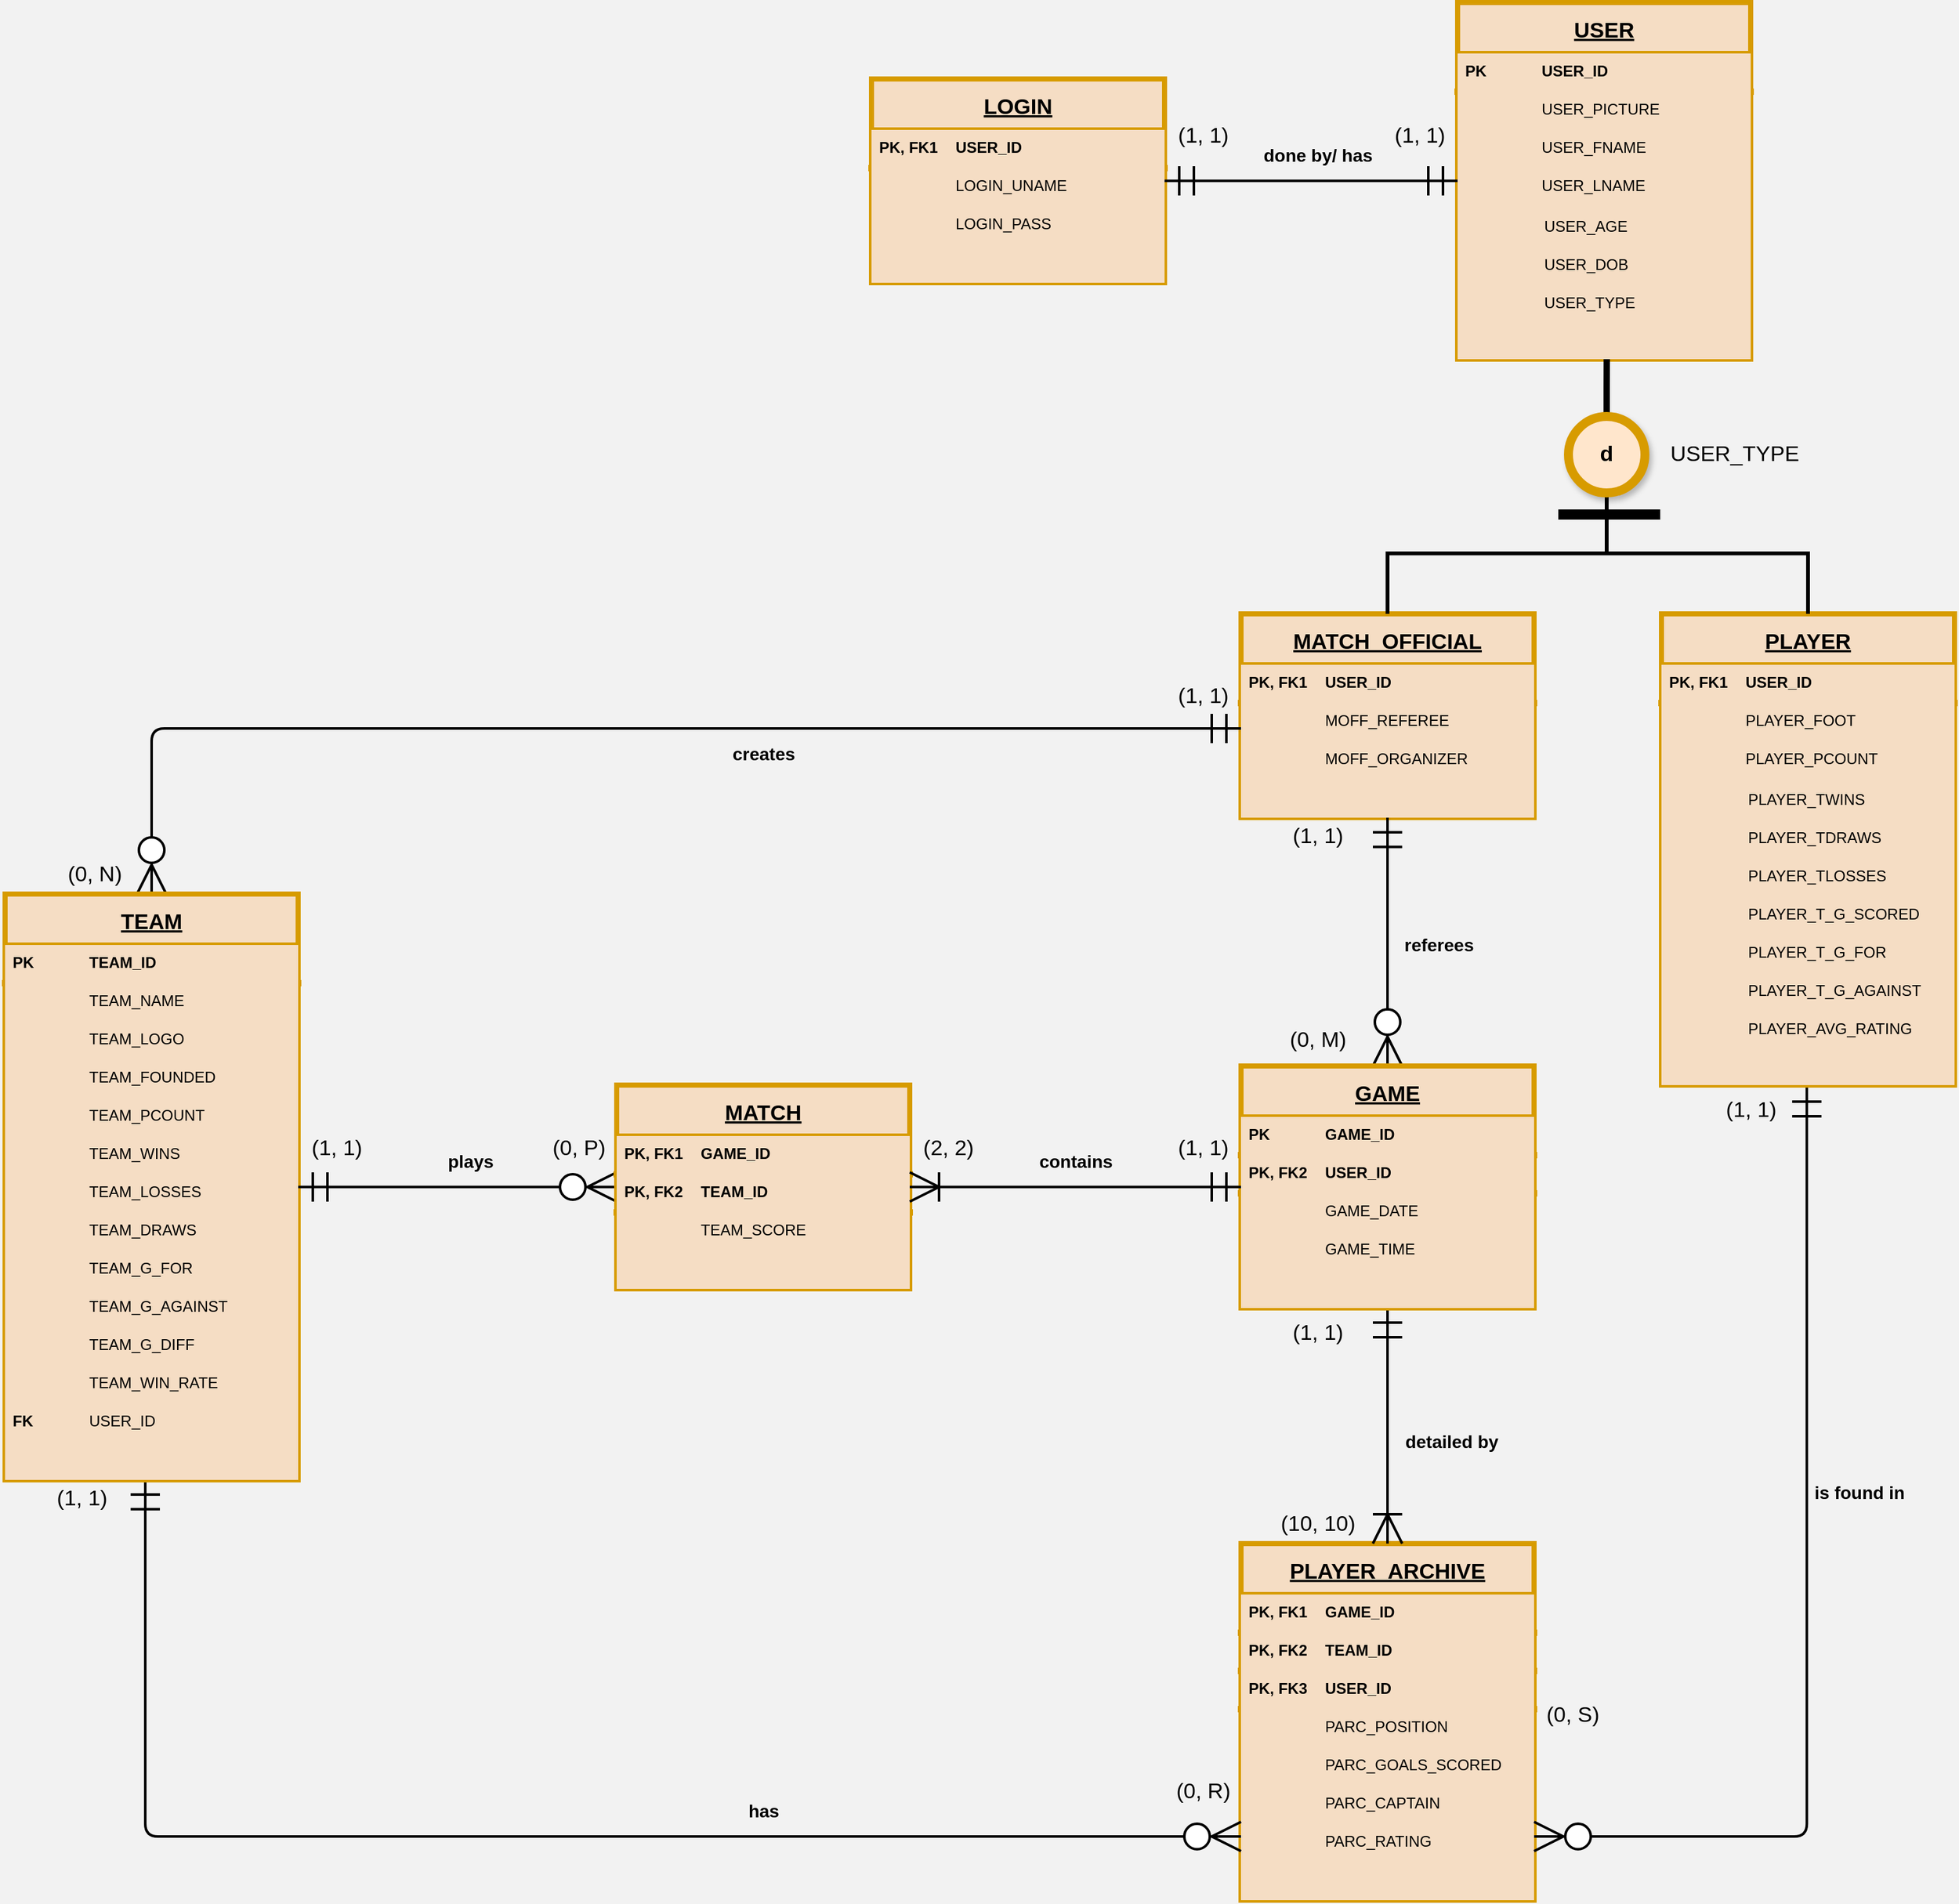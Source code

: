 <mxfile version="14.6.13" type="device"><diagram id="Ihw8SU3gt2NfLXqTIFjG" name="Page-1"><mxGraphModel dx="3028" dy="2995" grid="1" gridSize="10" guides="1" tooltips="1" connect="1" arrows="1" fold="1" page="1" pageScale="1" pageWidth="850" pageHeight="1100" background="#F2F2F2" math="0" shadow="0"><root><mxCell id="0"/><mxCell id="1" parent="0"/><mxCell id="-Cirac3TqRA02AlB9yE0-7" value="is found in" style="text;html=1;align=center;verticalAlign=middle;resizable=0;points=[];autosize=1;strokeColor=none;fontSize=14;fontStyle=1" parent="1" vertex="1"><mxGeometry x="110" y="-80" width="90" height="20" as="geometry"/></mxCell><mxCell id="-Cirac3TqRA02AlB9yE0-49" value="PLAYER_ARCHIVE" style="shape=table;container=1;collapsible=1;childLayout=tableLayout;fixedRows=1;rowLines=0;align=center;resizeLast=1;fontSize=17;fillColor=#F5DDC4;strokeColor=#d79b00;verticalAlign=middle;spacingLeft=4;spacingRight=4;fontStyle=5;strokeWidth=4;startSize=40;shadow=0;" parent="1" vertex="1"><mxGeometry x="-330" y="-30" width="230" height="280" as="geometry"/></mxCell><mxCell id="-Cirac3TqRA02AlB9yE0-50" value="" style="shape=partialRectangle;collapsible=0;dropTarget=0;pointerEvents=0;fillColor=none;top=0;left=0;bottom=1;right=0;points=[[0,0.5],[1,0.5]];portConstraint=eastwest;strokeColor=#D79B00;strokeWidth=5;perimeterSpacing=3;" parent="-Cirac3TqRA02AlB9yE0-49" vertex="1"><mxGeometry y="40" width="230" height="30" as="geometry"/></mxCell><mxCell id="-Cirac3TqRA02AlB9yE0-51" value="PK, FK1" style="shape=partialRectangle;connectable=0;fillColor=#F5DDC4;top=0;left=0;bottom=0;right=0;overflow=hidden;align=left;verticalAlign=top;strokeColor=#d79b00;spacingLeft=4;spacingRight=4;fontStyle=1;strokeWidth=7;" parent="-Cirac3TqRA02AlB9yE0-50" vertex="1"><mxGeometry width="60" height="30" as="geometry"/></mxCell><mxCell id="-Cirac3TqRA02AlB9yE0-52" value="GAME_ID" style="shape=partialRectangle;connectable=0;fillColor=#F5DDC4;top=0;left=0;bottom=0;right=0;align=left;spacingLeft=4;overflow=hidden;verticalAlign=top;strokeColor=#d79b00;spacingRight=4;fontStyle=1;strokeWidth=5;" parent="-Cirac3TqRA02AlB9yE0-50" vertex="1"><mxGeometry x="60" width="170" height="30" as="geometry"/></mxCell><mxCell id="-Cirac3TqRA02AlB9yE0-53" value="" style="shape=partialRectangle;collapsible=0;dropTarget=0;pointerEvents=0;fillColor=none;top=0;left=0;bottom=1;right=0;points=[[0,0.5],[1,0.5]];portConstraint=eastwest;strokeColor=#D79B00;strokeWidth=5;perimeterSpacing=3;" parent="-Cirac3TqRA02AlB9yE0-49" vertex="1"><mxGeometry y="70" width="230" height="30" as="geometry"/></mxCell><mxCell id="-Cirac3TqRA02AlB9yE0-54" value="PK, FK2" style="shape=partialRectangle;connectable=0;fillColor=#F5DDC4;top=0;left=0;bottom=0;right=0;overflow=hidden;align=left;verticalAlign=top;strokeColor=#d79b00;spacingLeft=4;spacingRight=4;fontStyle=1;strokeWidth=7;" parent="-Cirac3TqRA02AlB9yE0-53" vertex="1"><mxGeometry width="60" height="30" as="geometry"/></mxCell><mxCell id="-Cirac3TqRA02AlB9yE0-55" value="TEAM_ID" style="shape=partialRectangle;connectable=0;fillColor=#F5DDC4;top=0;left=0;bottom=0;right=0;align=left;spacingLeft=4;overflow=hidden;verticalAlign=top;strokeColor=#d79b00;spacingRight=4;fontStyle=1;strokeWidth=5;" parent="-Cirac3TqRA02AlB9yE0-53" vertex="1"><mxGeometry x="60" width="170" height="30" as="geometry"/></mxCell><mxCell id="-Cirac3TqRA02AlB9yE0-56" value="" style="shape=partialRectangle;collapsible=0;dropTarget=0;pointerEvents=0;fillColor=none;top=0;left=0;bottom=1;right=0;points=[[0,0.5],[1,0.5]];portConstraint=eastwest;strokeColor=#D79B00;strokeWidth=5;perimeterSpacing=3;" parent="-Cirac3TqRA02AlB9yE0-49" vertex="1"><mxGeometry y="100" width="230" height="30" as="geometry"/></mxCell><mxCell id="-Cirac3TqRA02AlB9yE0-57" value="PK, FK3" style="shape=partialRectangle;connectable=0;fillColor=#F5DDC4;top=0;left=0;bottom=0;right=0;overflow=hidden;align=left;verticalAlign=top;strokeColor=#d79b00;spacingLeft=4;spacingRight=4;fontStyle=1;strokeWidth=7;" parent="-Cirac3TqRA02AlB9yE0-56" vertex="1"><mxGeometry width="60" height="30" as="geometry"/></mxCell><mxCell id="-Cirac3TqRA02AlB9yE0-58" value="USER_ID" style="shape=partialRectangle;connectable=0;fillColor=#F5DDC4;top=0;left=0;bottom=0;right=0;align=left;spacingLeft=4;overflow=hidden;verticalAlign=top;strokeColor=#d79b00;spacingRight=4;fontStyle=1;strokeWidth=5;" parent="-Cirac3TqRA02AlB9yE0-56" vertex="1"><mxGeometry x="60" width="170" height="30" as="geometry"/></mxCell><mxCell id="-Cirac3TqRA02AlB9yE0-59" value="" style="shape=partialRectangle;collapsible=0;dropTarget=0;pointerEvents=0;fillColor=none;top=0;left=0;bottom=0;right=0;points=[[0,0.5],[1,0.5]];portConstraint=eastwest;" parent="-Cirac3TqRA02AlB9yE0-49" vertex="1"><mxGeometry y="130" width="230" height="30" as="geometry"/></mxCell><mxCell id="-Cirac3TqRA02AlB9yE0-60" value="" style="shape=partialRectangle;connectable=0;fillColor=#F5DDC4;top=0;left=0;bottom=0;right=0;editable=1;overflow=hidden;align=left;verticalAlign=top;strokeColor=#d79b00;spacingLeft=4;spacingRight=4;" parent="-Cirac3TqRA02AlB9yE0-59" vertex="1"><mxGeometry width="60" height="30" as="geometry"/></mxCell><mxCell id="-Cirac3TqRA02AlB9yE0-61" value="PARC_POSITION" style="shape=partialRectangle;connectable=0;fillColor=#F5DDC4;top=0;left=0;bottom=0;right=0;align=left;spacingLeft=4;overflow=hidden;verticalAlign=top;strokeColor=#d79b00;spacingRight=4;" parent="-Cirac3TqRA02AlB9yE0-59" vertex="1"><mxGeometry x="60" width="170" height="30" as="geometry"/></mxCell><mxCell id="-Cirac3TqRA02AlB9yE0-65" value="" style="shape=partialRectangle;collapsible=0;dropTarget=0;pointerEvents=0;fillColor=none;top=0;left=0;bottom=0;right=0;points=[[0,0.5],[1,0.5]];portConstraint=eastwest;" parent="-Cirac3TqRA02AlB9yE0-49" vertex="1"><mxGeometry y="160" width="230" height="30" as="geometry"/></mxCell><mxCell id="-Cirac3TqRA02AlB9yE0-66" value="" style="shape=partialRectangle;connectable=0;fillColor=#F5DDC4;top=0;left=0;bottom=0;right=0;editable=1;overflow=hidden;align=left;verticalAlign=top;strokeColor=#d79b00;spacingLeft=4;spacingRight=4;" parent="-Cirac3TqRA02AlB9yE0-65" vertex="1"><mxGeometry width="60" height="30" as="geometry"/></mxCell><mxCell id="-Cirac3TqRA02AlB9yE0-67" value="PARC_GOALS_SCORED" style="shape=partialRectangle;connectable=0;fillColor=#F5DDC4;top=0;left=0;bottom=0;right=0;align=left;spacingLeft=4;overflow=hidden;verticalAlign=top;strokeColor=#d79b00;spacingRight=4;" parent="-Cirac3TqRA02AlB9yE0-65" vertex="1"><mxGeometry x="60" width="170" height="30" as="geometry"/></mxCell><mxCell id="-Cirac3TqRA02AlB9yE0-68" value="" style="shape=partialRectangle;collapsible=0;dropTarget=0;pointerEvents=0;fillColor=none;top=0;left=0;bottom=0;right=0;points=[[0,0.5],[1,0.5]];portConstraint=eastwest;" parent="-Cirac3TqRA02AlB9yE0-49" vertex="1"><mxGeometry y="190" width="230" height="30" as="geometry"/></mxCell><mxCell id="-Cirac3TqRA02AlB9yE0-69" value="" style="shape=partialRectangle;connectable=0;fillColor=#F5DDC4;top=0;left=0;bottom=0;right=0;editable=1;overflow=hidden;align=left;verticalAlign=top;strokeColor=#d79b00;spacingLeft=4;spacingRight=4;" parent="-Cirac3TqRA02AlB9yE0-68" vertex="1"><mxGeometry width="60" height="30" as="geometry"/></mxCell><mxCell id="-Cirac3TqRA02AlB9yE0-70" value="PARC_CAPTAIN" style="shape=partialRectangle;connectable=0;fillColor=#F5DDC4;top=0;left=0;bottom=0;right=0;align=left;spacingLeft=4;overflow=hidden;verticalAlign=top;strokeColor=#d79b00;spacingRight=4;" parent="-Cirac3TqRA02AlB9yE0-68" vertex="1"><mxGeometry x="60" width="170" height="30" as="geometry"/></mxCell><mxCell id="-Cirac3TqRA02AlB9yE0-75" value="" style="shape=partialRectangle;collapsible=0;dropTarget=0;pointerEvents=0;fillColor=none;top=0;left=0;bottom=0;right=0;points=[[0,0.5],[1,0.5]];portConstraint=eastwest;" parent="-Cirac3TqRA02AlB9yE0-49" vertex="1"><mxGeometry y="220" width="230" height="30" as="geometry"/></mxCell><mxCell id="-Cirac3TqRA02AlB9yE0-76" value="" style="shape=partialRectangle;connectable=0;fillColor=#F5DDC4;top=0;left=0;bottom=0;right=0;editable=1;overflow=hidden;align=left;verticalAlign=top;strokeColor=#d79b00;spacingLeft=4;spacingRight=4;" parent="-Cirac3TqRA02AlB9yE0-75" vertex="1"><mxGeometry width="60" height="30" as="geometry"/></mxCell><mxCell id="-Cirac3TqRA02AlB9yE0-77" value="PARC_RATING" style="shape=partialRectangle;connectable=0;fillColor=#F5DDC4;top=0;left=0;bottom=0;right=0;align=left;spacingLeft=4;overflow=hidden;verticalAlign=top;strokeColor=#d79b00;spacingRight=4;" parent="-Cirac3TqRA02AlB9yE0-75" vertex="1"><mxGeometry x="60" width="170" height="30" as="geometry"/></mxCell><mxCell id="-Cirac3TqRA02AlB9yE0-62" value="" style="shape=partialRectangle;collapsible=0;dropTarget=0;pointerEvents=0;fillColor=none;top=0;left=0;bottom=0;right=0;points=[[0,0.5],[1,0.5]];portConstraint=eastwest;" parent="-Cirac3TqRA02AlB9yE0-49" vertex="1"><mxGeometry y="250" width="230" height="30" as="geometry"/></mxCell><mxCell id="-Cirac3TqRA02AlB9yE0-63" value="" style="shape=partialRectangle;connectable=0;fillColor=#F5DDC4;top=0;left=0;bottom=0;right=0;editable=1;overflow=hidden;align=left;verticalAlign=top;strokeColor=#d79b00;spacingLeft=4;spacingRight=4;" parent="-Cirac3TqRA02AlB9yE0-62" vertex="1"><mxGeometry width="60" height="30" as="geometry"/></mxCell><mxCell id="-Cirac3TqRA02AlB9yE0-64" value="" style="shape=partialRectangle;connectable=0;fillColor=#F5DDC4;top=0;left=0;bottom=0;right=0;align=left;spacingLeft=4;overflow=hidden;verticalAlign=top;strokeColor=#d79b00;spacingRight=4;" parent="-Cirac3TqRA02AlB9yE0-62" vertex="1"><mxGeometry x="60" width="170" height="30" as="geometry"/></mxCell><mxCell id="-Cirac3TqRA02AlB9yE0-73" value="" style="fontSize=12;html=1;endArrow=ERoneToMany;startArrow=ERmandOne;startSize=20;endSize=20;strokeWidth=2;startFill=0;endFill=0;" parent="1" source="5XtpTYvNP9Nx5YPzuh4i-261" target="-Cirac3TqRA02AlB9yE0-49" edge="1"><mxGeometry width="100" height="100" relative="1" as="geometry"><mxPoint x="15" y="345" as="sourcePoint"/><mxPoint x="10" y="130" as="targetPoint"/></mxGeometry></mxCell><mxCell id="5XtpTYvNP9Nx5YPzuh4i-325" value="" style="fontSize=12;html=1;endArrow=ERmandOne;startArrow=ERzeroToMany;startSize=20;endSize=20;strokeWidth=2;startFill=1;endFill=0;edgeStyle=orthogonalEdgeStyle;entryX=0.496;entryY=1.048;entryDx=0;entryDy=0;entryPerimeter=0;" parent="1" source="-Cirac3TqRA02AlB9yE0-49" target="5XtpTYvNP9Nx5YPzuh4i-197" edge="1"><mxGeometry width="100" height="100" relative="1" as="geometry"><mxPoint x="-160" y="220" as="sourcePoint"/><mxPoint x="-330" y="-640" as="targetPoint"/><Array as="points"><mxPoint x="114" y="200"/></Array></mxGeometry></mxCell><mxCell id="-Cirac3TqRA02AlB9yE0-1" value="" style="fontSize=12;html=1;endArrow=ERmandOne;startArrow=ERzeroToMany;startSize=20;endSize=20;strokeWidth=2;startFill=1;endFill=0;edgeStyle=orthogonalEdgeStyle;" parent="1" source="-Cirac3TqRA02AlB9yE0-49" target="5XtpTYvNP9Nx5YPzuh4i-228" edge="1"><mxGeometry width="100" height="100" relative="1" as="geometry"><mxPoint x="-210" y="230" as="sourcePoint"/><mxPoint x="-695" y="-100" as="targetPoint"/><Array as="points"><mxPoint x="-1190" y="200"/></Array></mxGeometry></mxCell><mxCell id="5XtpTYvNP9Nx5YPzuh4i-165" value="MATCH_OFFICIAL" style="shape=table;container=1;collapsible=1;childLayout=tableLayout;fixedRows=1;rowLines=0;align=center;resizeLast=1;fontSize=17;fillColor=#F5DDC4;strokeColor=#d79b00;verticalAlign=middle;spacingLeft=4;spacingRight=4;fontStyle=5;strokeWidth=4;startSize=40;shadow=0;" parent="1" vertex="1"><mxGeometry x="-330" y="-760" width="230" height="160" as="geometry"/></mxCell><mxCell id="5XtpTYvNP9Nx5YPzuh4i-166" value="" style="shape=partialRectangle;collapsible=0;dropTarget=0;pointerEvents=0;fillColor=none;top=0;left=0;bottom=1;right=0;points=[[0,0.5],[1,0.5]];portConstraint=eastwest;strokeColor=#D79B00;strokeWidth=5;perimeterSpacing=3;" parent="5XtpTYvNP9Nx5YPzuh4i-165" vertex="1"><mxGeometry y="40" width="230" height="30" as="geometry"/></mxCell><mxCell id="5XtpTYvNP9Nx5YPzuh4i-167" value="PK, FK1" style="shape=partialRectangle;connectable=0;fillColor=#F5DDC4;top=0;left=0;bottom=0;right=0;overflow=hidden;align=left;verticalAlign=top;strokeColor=#d79b00;spacingLeft=4;spacingRight=4;fontStyle=1;strokeWidth=7;" parent="5XtpTYvNP9Nx5YPzuh4i-166" vertex="1"><mxGeometry width="60" height="30" as="geometry"/></mxCell><mxCell id="5XtpTYvNP9Nx5YPzuh4i-168" value="USER_ID" style="shape=partialRectangle;connectable=0;fillColor=#F5DDC4;top=0;left=0;bottom=0;right=0;align=left;spacingLeft=4;overflow=hidden;verticalAlign=top;strokeColor=#d79b00;spacingRight=4;fontStyle=1;strokeWidth=5;" parent="5XtpTYvNP9Nx5YPzuh4i-166" vertex="1"><mxGeometry x="60" width="170" height="30" as="geometry"/></mxCell><mxCell id="5XtpTYvNP9Nx5YPzuh4i-169" value="" style="shape=partialRectangle;collapsible=0;dropTarget=0;pointerEvents=0;fillColor=none;top=0;left=0;bottom=0;right=0;points=[[0,0.5],[1,0.5]];portConstraint=eastwest;" parent="5XtpTYvNP9Nx5YPzuh4i-165" vertex="1"><mxGeometry y="70" width="230" height="30" as="geometry"/></mxCell><mxCell id="5XtpTYvNP9Nx5YPzuh4i-170" value="" style="shape=partialRectangle;connectable=0;fillColor=#F5DDC4;top=0;left=0;bottom=0;right=0;editable=1;overflow=hidden;align=left;verticalAlign=top;strokeColor=#d79b00;spacingLeft=4;spacingRight=4;" parent="5XtpTYvNP9Nx5YPzuh4i-169" vertex="1"><mxGeometry width="60" height="30" as="geometry"/></mxCell><mxCell id="5XtpTYvNP9Nx5YPzuh4i-171" value="MOFF_REFEREE" style="shape=partialRectangle;connectable=0;fillColor=#F5DDC4;top=0;left=0;bottom=0;right=0;align=left;spacingLeft=4;overflow=hidden;verticalAlign=top;strokeColor=#d79b00;spacingRight=4;" parent="5XtpTYvNP9Nx5YPzuh4i-169" vertex="1"><mxGeometry x="60" width="170" height="30" as="geometry"/></mxCell><mxCell id="5XtpTYvNP9Nx5YPzuh4i-172" value="" style="shape=partialRectangle;collapsible=0;dropTarget=0;pointerEvents=0;fillColor=none;top=0;left=0;bottom=0;right=0;points=[[0,0.5],[1,0.5]];portConstraint=eastwest;" parent="5XtpTYvNP9Nx5YPzuh4i-165" vertex="1"><mxGeometry y="100" width="230" height="30" as="geometry"/></mxCell><mxCell id="5XtpTYvNP9Nx5YPzuh4i-173" value="" style="shape=partialRectangle;connectable=0;fillColor=#F5DDC4;top=0;left=0;bottom=0;right=0;editable=1;overflow=hidden;align=left;verticalAlign=top;strokeColor=#d79b00;spacingLeft=4;spacingRight=4;" parent="5XtpTYvNP9Nx5YPzuh4i-172" vertex="1"><mxGeometry width="60" height="30" as="geometry"/></mxCell><mxCell id="5XtpTYvNP9Nx5YPzuh4i-174" value="MOFF_ORGANIZER" style="shape=partialRectangle;connectable=0;fillColor=#F5DDC4;top=0;left=0;bottom=0;right=0;align=left;spacingLeft=4;overflow=hidden;verticalAlign=top;strokeColor=#d79b00;spacingRight=4;shadow=0;" parent="5XtpTYvNP9Nx5YPzuh4i-172" vertex="1"><mxGeometry x="60" width="170" height="30" as="geometry"/></mxCell><mxCell id="5XtpTYvNP9Nx5YPzuh4i-175" value="" style="shape=partialRectangle;collapsible=0;dropTarget=0;pointerEvents=0;fillColor=none;top=0;left=0;bottom=0;right=0;points=[[0,0.5],[1,0.5]];portConstraint=eastwest;" parent="5XtpTYvNP9Nx5YPzuh4i-165" vertex="1"><mxGeometry y="130" width="230" height="30" as="geometry"/></mxCell><mxCell id="5XtpTYvNP9Nx5YPzuh4i-176" value="" style="shape=partialRectangle;connectable=0;fillColor=#F5DDC4;top=0;left=0;bottom=0;right=0;editable=1;overflow=hidden;align=left;verticalAlign=top;strokeColor=#d79b00;spacingLeft=4;spacingRight=4;" parent="5XtpTYvNP9Nx5YPzuh4i-175" vertex="1"><mxGeometry width="60" height="30" as="geometry"/></mxCell><mxCell id="5XtpTYvNP9Nx5YPzuh4i-177" value="" style="shape=partialRectangle;connectable=0;fillColor=#F5DDC4;top=0;left=0;bottom=0;right=0;align=left;spacingLeft=4;overflow=hidden;verticalAlign=top;strokeColor=#d79b00;spacingRight=4;" parent="5XtpTYvNP9Nx5YPzuh4i-175" vertex="1"><mxGeometry x="60" width="170" height="30" as="geometry"/></mxCell><mxCell id="5XtpTYvNP9Nx5YPzuh4i-187" value="PLAYER" style="shape=table;container=1;collapsible=1;childLayout=tableLayout;fixedRows=1;rowLines=0;align=center;resizeLast=1;fontSize=17;fillColor=#F5DDC4;strokeColor=#d79b00;verticalAlign=middle;spacingLeft=4;spacingRight=4;fontStyle=5;strokeWidth=4;startSize=40;shadow=0;" parent="1" vertex="1"><mxGeometry y="-760" width="230" height="370.0" as="geometry"/></mxCell><mxCell id="5XtpTYvNP9Nx5YPzuh4i-188" value="" style="shape=partialRectangle;collapsible=0;dropTarget=0;pointerEvents=0;fillColor=none;top=0;left=0;bottom=1;right=0;points=[[0,0.5],[1,0.5]];portConstraint=eastwest;strokeColor=#D79B00;strokeWidth=5;perimeterSpacing=3;" parent="5XtpTYvNP9Nx5YPzuh4i-187" vertex="1"><mxGeometry y="40" width="230" height="30" as="geometry"/></mxCell><mxCell id="5XtpTYvNP9Nx5YPzuh4i-189" value="PK, FK1" style="shape=partialRectangle;connectable=0;fillColor=#F5DDC4;top=0;left=0;bottom=0;right=0;overflow=hidden;align=left;verticalAlign=top;strokeColor=#d79b00;spacingLeft=4;spacingRight=4;fontStyle=1;strokeWidth=7;" parent="5XtpTYvNP9Nx5YPzuh4i-188" vertex="1"><mxGeometry width="60" height="30" as="geometry"/></mxCell><mxCell id="5XtpTYvNP9Nx5YPzuh4i-190" value="USER_ID" style="shape=partialRectangle;connectable=0;fillColor=#F5DDC4;top=0;left=0;bottom=0;right=0;align=left;spacingLeft=4;overflow=hidden;verticalAlign=top;strokeColor=#d79b00;spacingRight=4;fontStyle=1;strokeWidth=5;" parent="5XtpTYvNP9Nx5YPzuh4i-188" vertex="1"><mxGeometry x="60" width="170" height="30" as="geometry"/></mxCell><mxCell id="5XtpTYvNP9Nx5YPzuh4i-191" value="" style="shape=partialRectangle;collapsible=0;dropTarget=0;pointerEvents=0;fillColor=none;top=0;left=0;bottom=0;right=0;points=[[0,0.5],[1,0.5]];portConstraint=eastwest;" parent="5XtpTYvNP9Nx5YPzuh4i-187" vertex="1"><mxGeometry y="70" width="230" height="30" as="geometry"/></mxCell><mxCell id="5XtpTYvNP9Nx5YPzuh4i-192" value="" style="shape=partialRectangle;connectable=0;fillColor=#F5DDC4;top=0;left=0;bottom=0;right=0;editable=1;overflow=hidden;align=left;verticalAlign=top;strokeColor=#d79b00;spacingLeft=4;spacingRight=4;" parent="5XtpTYvNP9Nx5YPzuh4i-191" vertex="1"><mxGeometry width="60" height="30" as="geometry"/></mxCell><mxCell id="5XtpTYvNP9Nx5YPzuh4i-193" value="PLAYER_FOOT" style="shape=partialRectangle;connectable=0;fillColor=#F5DDC4;top=0;left=0;bottom=0;right=0;align=left;spacingLeft=4;overflow=hidden;verticalAlign=top;strokeColor=#d79b00;spacingRight=4;" parent="5XtpTYvNP9Nx5YPzuh4i-191" vertex="1"><mxGeometry x="60" width="170" height="30" as="geometry"/></mxCell><mxCell id="5XtpTYvNP9Nx5YPzuh4i-194" value="" style="shape=partialRectangle;collapsible=0;dropTarget=0;pointerEvents=0;fillColor=none;top=0;left=0;bottom=0;right=0;points=[[0,0.5],[1,0.5]];portConstraint=eastwest;" parent="5XtpTYvNP9Nx5YPzuh4i-187" vertex="1"><mxGeometry y="100" width="230" height="30" as="geometry"/></mxCell><mxCell id="5XtpTYvNP9Nx5YPzuh4i-195" value="" style="shape=partialRectangle;connectable=0;fillColor=#F5DDC4;top=0;left=0;bottom=0;right=0;editable=1;overflow=hidden;align=left;verticalAlign=top;strokeColor=#d79b00;spacingLeft=4;spacingRight=4;" parent="5XtpTYvNP9Nx5YPzuh4i-194" vertex="1"><mxGeometry width="60" height="30" as="geometry"/></mxCell><mxCell id="5XtpTYvNP9Nx5YPzuh4i-196" value="PLAYER_PCOUNT" style="shape=partialRectangle;connectable=0;fillColor=#F5DDC4;top=0;left=0;bottom=0;right=0;align=left;spacingLeft=4;overflow=hidden;verticalAlign=top;strokeColor=#d79b00;spacingRight=4;shadow=0;" parent="5XtpTYvNP9Nx5YPzuh4i-194" vertex="1"><mxGeometry x="60" width="170" height="30" as="geometry"/></mxCell><mxCell id="5XtpTYvNP9Nx5YPzuh4i-212" value="" style="shape=partialRectangle;collapsible=0;dropTarget=0;pointerEvents=0;fillColor=#F5DDC4;top=0;left=0;bottom=0;right=0;points=[[0,0.5],[1,0.5]];portConstraint=eastwest;fontSize=12;strokeColor=#d79b00;align=left;fontStyle=1;verticalAlign=top;spacingLeft=4;spacingRight=4;" parent="5XtpTYvNP9Nx5YPzuh4i-187" vertex="1"><mxGeometry y="130" width="230" height="30" as="geometry"/></mxCell><mxCell id="5XtpTYvNP9Nx5YPzuh4i-213" value="" style="shape=partialRectangle;connectable=0;fillColor=none;top=0;left=0;bottom=0;right=0;editable=1;overflow=hidden;" parent="5XtpTYvNP9Nx5YPzuh4i-212" vertex="1"><mxGeometry width="60" height="30" as="geometry"/></mxCell><mxCell id="5XtpTYvNP9Nx5YPzuh4i-214" value="PLAYER_TWINS" style="shape=partialRectangle;connectable=0;fillColor=none;top=0;left=0;bottom=0;right=0;align=left;spacingLeft=6;overflow=hidden;" parent="5XtpTYvNP9Nx5YPzuh4i-212" vertex="1"><mxGeometry x="60" width="170" height="30" as="geometry"/></mxCell><mxCell id="_DN9hMb7C1ZJHob4k8Ku-1" value="" style="shape=partialRectangle;collapsible=0;dropTarget=0;pointerEvents=0;fillColor=#F5DDC4;top=0;left=0;bottom=0;right=0;points=[[0,0.5],[1,0.5]];portConstraint=eastwest;fontSize=12;strokeColor=#d79b00;align=left;fontStyle=1;verticalAlign=top;spacingLeft=4;spacingRight=4;" parent="5XtpTYvNP9Nx5YPzuh4i-187" vertex="1"><mxGeometry y="160" width="230" height="30" as="geometry"/></mxCell><mxCell id="_DN9hMb7C1ZJHob4k8Ku-2" value="" style="shape=partialRectangle;connectable=0;fillColor=none;top=0;left=0;bottom=0;right=0;editable=1;overflow=hidden;" parent="_DN9hMb7C1ZJHob4k8Ku-1" vertex="1"><mxGeometry width="60" height="30" as="geometry"/></mxCell><mxCell id="_DN9hMb7C1ZJHob4k8Ku-3" value="PLAYER_TDRAWS" style="shape=partialRectangle;connectable=0;fillColor=none;top=0;left=0;bottom=0;right=0;align=left;spacingLeft=6;overflow=hidden;" parent="_DN9hMb7C1ZJHob4k8Ku-1" vertex="1"><mxGeometry x="60" width="170" height="30" as="geometry"/></mxCell><mxCell id="5XtpTYvNP9Nx5YPzuh4i-209" value="" style="shape=partialRectangle;collapsible=0;dropTarget=0;pointerEvents=0;fillColor=#F5DDC4;top=0;left=0;bottom=0;right=0;points=[[0,0.5],[1,0.5]];portConstraint=eastwest;fontSize=12;strokeColor=#d79b00;align=left;fontStyle=1;verticalAlign=top;spacingLeft=4;spacingRight=4;" parent="5XtpTYvNP9Nx5YPzuh4i-187" vertex="1"><mxGeometry y="190" width="230" height="30" as="geometry"/></mxCell><mxCell id="5XtpTYvNP9Nx5YPzuh4i-210" value="" style="shape=partialRectangle;connectable=0;fillColor=none;top=0;left=0;bottom=0;right=0;editable=1;overflow=hidden;" parent="5XtpTYvNP9Nx5YPzuh4i-209" vertex="1"><mxGeometry width="60" height="30" as="geometry"/></mxCell><mxCell id="5XtpTYvNP9Nx5YPzuh4i-211" value="PLAYER_TLOSSES" style="shape=partialRectangle;connectable=0;fillColor=none;top=0;left=0;bottom=0;right=0;align=left;spacingLeft=6;overflow=hidden;" parent="5XtpTYvNP9Nx5YPzuh4i-209" vertex="1"><mxGeometry x="60" width="170" height="30" as="geometry"/></mxCell><mxCell id="eLCJ8GgMAw-Q0dfBBNfG-1" value="" style="shape=partialRectangle;collapsible=0;dropTarget=0;pointerEvents=0;fillColor=#F5DDC4;top=0;left=0;bottom=0;right=0;points=[[0,0.5],[1,0.5]];portConstraint=eastwest;fontSize=12;strokeColor=#d79b00;align=left;fontStyle=1;verticalAlign=top;spacingLeft=4;spacingRight=4;" vertex="1" parent="5XtpTYvNP9Nx5YPzuh4i-187"><mxGeometry y="220" width="230" height="30" as="geometry"/></mxCell><mxCell id="eLCJ8GgMAw-Q0dfBBNfG-2" value="" style="shape=partialRectangle;connectable=0;fillColor=none;top=0;left=0;bottom=0;right=0;editable=1;overflow=hidden;" vertex="1" parent="eLCJ8GgMAw-Q0dfBBNfG-1"><mxGeometry width="60" height="30" as="geometry"/></mxCell><mxCell id="eLCJ8GgMAw-Q0dfBBNfG-3" value="PLAYER_T_G_SCORED" style="shape=partialRectangle;connectable=0;fillColor=none;top=0;left=0;bottom=0;right=0;align=left;spacingLeft=6;overflow=hidden;" vertex="1" parent="eLCJ8GgMAw-Q0dfBBNfG-1"><mxGeometry x="60" width="170" height="30" as="geometry"/></mxCell><mxCell id="Rq3myGDlYdMqqN3yJrZr-1" value="" style="shape=partialRectangle;collapsible=0;dropTarget=0;pointerEvents=0;fillColor=#F5DDC4;top=0;left=0;bottom=0;right=0;points=[[0,0.5],[1,0.5]];portConstraint=eastwest;fontSize=12;strokeColor=#d79b00;align=left;fontStyle=1;verticalAlign=top;spacingLeft=4;spacingRight=4;" parent="5XtpTYvNP9Nx5YPzuh4i-187" vertex="1"><mxGeometry y="250" width="230" height="30" as="geometry"/></mxCell><mxCell id="Rq3myGDlYdMqqN3yJrZr-2" value="" style="shape=partialRectangle;connectable=0;fillColor=none;top=0;left=0;bottom=0;right=0;editable=1;overflow=hidden;" parent="Rq3myGDlYdMqqN3yJrZr-1" vertex="1"><mxGeometry width="60" height="30" as="geometry"/></mxCell><mxCell id="Rq3myGDlYdMqqN3yJrZr-3" value="PLAYER_T_G_FOR" style="shape=partialRectangle;connectable=0;fillColor=none;top=0;left=0;bottom=0;right=0;align=left;spacingLeft=6;overflow=hidden;" parent="Rq3myGDlYdMqqN3yJrZr-1" vertex="1"><mxGeometry x="60" width="170" height="30" as="geometry"/></mxCell><mxCell id="Rq3myGDlYdMqqN3yJrZr-4" value="" style="shape=partialRectangle;collapsible=0;dropTarget=0;pointerEvents=0;fillColor=#F5DDC4;top=0;left=0;bottom=0;right=0;points=[[0,0.5],[1,0.5]];portConstraint=eastwest;fontSize=12;strokeColor=#d79b00;align=left;fontStyle=1;verticalAlign=top;spacingLeft=4;spacingRight=4;" parent="5XtpTYvNP9Nx5YPzuh4i-187" vertex="1"><mxGeometry y="280" width="230" height="30" as="geometry"/></mxCell><mxCell id="Rq3myGDlYdMqqN3yJrZr-5" value="" style="shape=partialRectangle;connectable=0;fillColor=none;top=0;left=0;bottom=0;right=0;editable=1;overflow=hidden;" parent="Rq3myGDlYdMqqN3yJrZr-4" vertex="1"><mxGeometry width="60" height="30" as="geometry"/></mxCell><mxCell id="Rq3myGDlYdMqqN3yJrZr-6" value="PLAYER_T_G_AGAINST" style="shape=partialRectangle;connectable=0;fillColor=none;top=0;left=0;bottom=0;right=0;align=left;spacingLeft=6;overflow=hidden;" parent="Rq3myGDlYdMqqN3yJrZr-4" vertex="1"><mxGeometry x="60" width="170" height="30" as="geometry"/></mxCell><mxCell id="5XtpTYvNP9Nx5YPzuh4i-206" value="" style="shape=partialRectangle;collapsible=0;dropTarget=0;pointerEvents=0;fillColor=#F5DDC4;top=0;left=0;bottom=0;right=0;points=[[0,0.5],[1,0.5]];portConstraint=eastwest;fontSize=12;strokeColor=#d79b00;align=left;fontStyle=1;verticalAlign=top;spacingLeft=4;spacingRight=4;" parent="5XtpTYvNP9Nx5YPzuh4i-187" vertex="1"><mxGeometry y="310" width="230" height="30" as="geometry"/></mxCell><mxCell id="5XtpTYvNP9Nx5YPzuh4i-207" value="" style="shape=partialRectangle;connectable=0;fillColor=none;top=0;left=0;bottom=0;right=0;editable=1;overflow=hidden;" parent="5XtpTYvNP9Nx5YPzuh4i-206" vertex="1"><mxGeometry width="60" height="30" as="geometry"/></mxCell><mxCell id="5XtpTYvNP9Nx5YPzuh4i-208" value="PLAYER_AVG_RATING" style="shape=partialRectangle;connectable=0;fillColor=none;top=0;left=0;bottom=0;right=0;align=left;spacingLeft=6;overflow=hidden;" parent="5XtpTYvNP9Nx5YPzuh4i-206" vertex="1"><mxGeometry x="60" width="170" height="30" as="geometry"/></mxCell><mxCell id="5XtpTYvNP9Nx5YPzuh4i-197" value="" style="shape=partialRectangle;collapsible=0;dropTarget=0;pointerEvents=0;fillColor=none;top=0;left=0;bottom=0;right=0;points=[[0,0.5],[1,0.5]];portConstraint=eastwest;" parent="5XtpTYvNP9Nx5YPzuh4i-187" vertex="1"><mxGeometry y="340" width="230" height="30" as="geometry"/></mxCell><mxCell id="5XtpTYvNP9Nx5YPzuh4i-198" value="" style="shape=partialRectangle;connectable=0;fillColor=#F5DDC4;top=0;left=0;bottom=0;right=0;editable=1;overflow=hidden;align=left;verticalAlign=top;strokeColor=#d79b00;spacingLeft=4;spacingRight=4;" parent="5XtpTYvNP9Nx5YPzuh4i-197" vertex="1"><mxGeometry width="60" height="30" as="geometry"/></mxCell><mxCell id="5XtpTYvNP9Nx5YPzuh4i-199" value="" style="shape=partialRectangle;connectable=0;fillColor=#F5DDC4;top=0;left=0;bottom=0;right=0;align=left;spacingLeft=4;overflow=hidden;verticalAlign=top;strokeColor=#d79b00;spacingRight=4;" parent="5XtpTYvNP9Nx5YPzuh4i-197" vertex="1"><mxGeometry x="60" width="170" height="30" as="geometry"/></mxCell><mxCell id="5XtpTYvNP9Nx5YPzuh4i-215" value="" style="endArrow=none;html=1;rounded=0;fontSize=17;startSize=20;endSize=20;strokeWidth=3;exitX=0.5;exitY=0;exitDx=0;exitDy=0;edgeStyle=orthogonalEdgeStyle;entryX=0.5;entryY=1;entryDx=0;entryDy=0;" parent="1" source="5XtpTYvNP9Nx5YPzuh4i-165" target="5XtpTYvNP9Nx5YPzuh4i-178" edge="1"><mxGeometry x="-810" y="-1220" as="geometry"><mxPoint x="-310" y="-810" as="sourcePoint"/><mxPoint x="-93" y="-820" as="targetPoint"/></mxGeometry></mxCell><mxCell id="5XtpTYvNP9Nx5YPzuh4i-216" value="" style="endArrow=none;html=1;rounded=0;fontSize=17;startSize=20;endSize=20;strokeWidth=3;exitX=0.5;exitY=0;exitDx=0;exitDy=0;edgeStyle=orthogonalEdgeStyle;entryX=0.5;entryY=1;entryDx=0;entryDy=0;" parent="1" source="5XtpTYvNP9Nx5YPzuh4i-187" target="5XtpTYvNP9Nx5YPzuh4i-178" edge="1"><mxGeometry x="-810" y="-1220" as="geometry"><mxPoint x="-380" y="-760" as="sourcePoint"/><mxPoint x="-70" y="-820" as="targetPoint"/></mxGeometry></mxCell><mxCell id="5XtpTYvNP9Nx5YPzuh4i-314" value="" style="fontSize=12;html=1;endArrow=ERmandOne;startArrow=ERzeroToMany;startSize=20;endSize=20;strokeWidth=2;startFill=1;endFill=0;" parent="1" source="5XtpTYvNP9Nx5YPzuh4i-261" target="5XtpTYvNP9Nx5YPzuh4i-165" edge="1"><mxGeometry x="-810" y="-1220" width="100" height="100" as="geometry"><mxPoint x="-215" y="-450" as="sourcePoint"/><mxPoint x="-370" y="-520" as="targetPoint"/></mxGeometry></mxCell><mxCell id="5XtpTYvNP9Nx5YPzuh4i-315" value="(1, 1)" style="text;html=1;align=center;verticalAlign=middle;resizable=0;points=[];autosize=1;strokeColor=none;fontSize=17;" parent="1" vertex="1"><mxGeometry x="-300" y="-600" width="60" height="30" as="geometry"/></mxCell><mxCell id="5XtpTYvNP9Nx5YPzuh4i-318" value="referees" style="text;html=1;align=center;verticalAlign=middle;resizable=0;points=[];autosize=1;strokeColor=none;fontSize=14;fontStyle=1" parent="1" vertex="1"><mxGeometry x="-210" y="-510" width="70" height="20" as="geometry"/></mxCell><mxCell id="5XtpTYvNP9Nx5YPzuh4i-319" value="" style="fontSize=12;html=1;endArrow=ERmandOne;startArrow=ERzeroToMany;startSize=20;endSize=20;strokeWidth=2;startFill=1;endFill=0;edgeStyle=orthogonalEdgeStyle;exitX=0.5;exitY=0;exitDx=0;exitDy=0;" parent="1" source="5XtpTYvNP9Nx5YPzuh4i-218" target="5XtpTYvNP9Nx5YPzuh4i-165" edge="1"><mxGeometry width="100" height="100" as="geometry"><mxPoint x="-710" y="-660" as="sourcePoint"/><mxPoint x="-230.526" y="-600" as="targetPoint"/><Array as="points"><mxPoint x="-1185" y="-670"/></Array></mxGeometry></mxCell><mxCell id="5XtpTYvNP9Nx5YPzuh4i-320" value="(1, 1)" style="text;html=1;align=center;verticalAlign=middle;resizable=0;points=[];autosize=1;strokeColor=none;fontSize=17;" parent="1" vertex="1"><mxGeometry x="-390" y="-710" width="60" height="30" as="geometry"/></mxCell><mxCell id="5XtpTYvNP9Nx5YPzuh4i-324" value="creates" style="text;html=1;align=center;verticalAlign=middle;resizable=0;points=[];autosize=1;strokeColor=none;fontSize=14;fontStyle=1" parent="1" vertex="1"><mxGeometry x="-735" y="-660" width="60" height="20" as="geometry"/></mxCell><mxCell id="5XtpTYvNP9Nx5YPzuh4i-328" value="(1, 1)" style="text;html=1;align=center;verticalAlign=middle;resizable=0;points=[];autosize=1;strokeColor=none;fontSize=17;" parent="1" vertex="1"><mxGeometry x="40" y="-385" width="60" height="30" as="geometry"/></mxCell><mxCell id="5XtpTYvNP9Nx5YPzuh4i-329" value="(1, 1)" style="text;html=1;align=center;verticalAlign=middle;resizable=0;points=[];autosize=1;strokeColor=none;fontSize=17;" parent="1" vertex="1"><mxGeometry x="-1260" y="-110" width="60" height="30" as="geometry"/></mxCell><mxCell id="5XtpTYvNP9Nx5YPzuh4i-218" value="TEAM" style="shape=table;container=1;collapsible=1;childLayout=tableLayout;fixedRows=1;rowLines=0;align=center;resizeLast=1;fontSize=17;fillColor=#F5DDC4;strokeColor=#d79b00;verticalAlign=middle;spacingLeft=4;spacingRight=4;fontStyle=5;strokeWidth=4;startSize=40;shadow=0;" parent="1" vertex="1"><mxGeometry x="-1300" y="-540" width="230" height="460" as="geometry"/></mxCell><mxCell id="5XtpTYvNP9Nx5YPzuh4i-219" value="" style="shape=partialRectangle;collapsible=0;dropTarget=0;pointerEvents=0;fillColor=none;top=0;left=0;bottom=1;right=0;points=[[0,0.5],[1,0.5]];portConstraint=eastwest;strokeColor=#D79B00;strokeWidth=5;perimeterSpacing=3;" parent="5XtpTYvNP9Nx5YPzuh4i-218" vertex="1"><mxGeometry y="40" width="230" height="30" as="geometry"/></mxCell><mxCell id="5XtpTYvNP9Nx5YPzuh4i-220" value="PK" style="shape=partialRectangle;connectable=0;fillColor=#F5DDC4;top=0;left=0;bottom=0;right=0;overflow=hidden;align=left;verticalAlign=top;strokeColor=#d79b00;spacingLeft=4;spacingRight=4;fontStyle=1;strokeWidth=7;" parent="5XtpTYvNP9Nx5YPzuh4i-219" vertex="1"><mxGeometry width="60" height="30" as="geometry"/></mxCell><mxCell id="5XtpTYvNP9Nx5YPzuh4i-221" value="TEAM_ID" style="shape=partialRectangle;connectable=0;fillColor=#F5DDC4;top=0;left=0;bottom=0;right=0;align=left;spacingLeft=4;overflow=hidden;verticalAlign=top;strokeColor=#d79b00;spacingRight=4;fontStyle=1;strokeWidth=5;" parent="5XtpTYvNP9Nx5YPzuh4i-219" vertex="1"><mxGeometry x="60" width="170" height="30" as="geometry"/></mxCell><mxCell id="5XtpTYvNP9Nx5YPzuh4i-222" value="" style="shape=partialRectangle;collapsible=0;dropTarget=0;pointerEvents=0;fillColor=none;top=0;left=0;bottom=0;right=0;points=[[0,0.5],[1,0.5]];portConstraint=eastwest;" parent="5XtpTYvNP9Nx5YPzuh4i-218" vertex="1"><mxGeometry y="70" width="230" height="30" as="geometry"/></mxCell><mxCell id="5XtpTYvNP9Nx5YPzuh4i-223" value="" style="shape=partialRectangle;connectable=0;fillColor=#F5DDC4;top=0;left=0;bottom=0;right=0;editable=1;overflow=hidden;align=left;verticalAlign=top;strokeColor=#d79b00;spacingLeft=4;spacingRight=4;" parent="5XtpTYvNP9Nx5YPzuh4i-222" vertex="1"><mxGeometry width="60" height="30" as="geometry"/></mxCell><mxCell id="5XtpTYvNP9Nx5YPzuh4i-224" value="TEAM_NAME" style="shape=partialRectangle;connectable=0;fillColor=#F5DDC4;top=0;left=0;bottom=0;right=0;align=left;spacingLeft=4;overflow=hidden;verticalAlign=top;strokeColor=#d79b00;spacingRight=4;" parent="5XtpTYvNP9Nx5YPzuh4i-222" vertex="1"><mxGeometry x="60" width="170" height="30" as="geometry"/></mxCell><mxCell id="-Cirac3TqRA02AlB9yE0-10" value="" style="shape=partialRectangle;collapsible=0;dropTarget=0;pointerEvents=0;fillColor=none;top=0;left=0;bottom=0;right=0;points=[[0,0.5],[1,0.5]];portConstraint=eastwest;" parent="5XtpTYvNP9Nx5YPzuh4i-218" vertex="1"><mxGeometry y="100" width="230" height="30" as="geometry"/></mxCell><mxCell id="-Cirac3TqRA02AlB9yE0-11" value="" style="shape=partialRectangle;connectable=0;fillColor=#F5DDC4;top=0;left=0;bottom=0;right=0;editable=1;overflow=hidden;align=left;verticalAlign=top;strokeColor=#d79b00;spacingLeft=4;spacingRight=4;" parent="-Cirac3TqRA02AlB9yE0-10" vertex="1"><mxGeometry width="60" height="30" as="geometry"/></mxCell><mxCell id="-Cirac3TqRA02AlB9yE0-12" value="TEAM_LOGO" style="shape=partialRectangle;connectable=0;fillColor=#F5DDC4;top=0;left=0;bottom=0;right=0;align=left;spacingLeft=4;overflow=hidden;verticalAlign=top;strokeColor=#d79b00;spacingRight=4;" parent="-Cirac3TqRA02AlB9yE0-10" vertex="1"><mxGeometry x="60" width="170" height="30" as="geometry"/></mxCell><mxCell id="5XtpTYvNP9Nx5YPzuh4i-237" value="" style="shape=partialRectangle;collapsible=0;dropTarget=0;pointerEvents=0;fillColor=none;top=0;left=0;bottom=0;right=0;points=[[0,0.5],[1,0.5]];portConstraint=eastwest;" parent="5XtpTYvNP9Nx5YPzuh4i-218" vertex="1"><mxGeometry y="130" width="230" height="30" as="geometry"/></mxCell><mxCell id="5XtpTYvNP9Nx5YPzuh4i-238" value="" style="shape=partialRectangle;connectable=0;fillColor=#F5DDC4;top=0;left=0;bottom=0;right=0;editable=1;overflow=hidden;align=left;verticalAlign=top;strokeColor=#d79b00;spacingLeft=4;spacingRight=4;" parent="5XtpTYvNP9Nx5YPzuh4i-237" vertex="1"><mxGeometry width="60" height="30" as="geometry"/></mxCell><mxCell id="5XtpTYvNP9Nx5YPzuh4i-239" value="TEAM_FOUNDED" style="shape=partialRectangle;connectable=0;fillColor=#F5DDC4;top=0;left=0;bottom=0;right=0;align=left;spacingLeft=4;overflow=hidden;verticalAlign=top;strokeColor=#d79b00;spacingRight=4;" parent="5XtpTYvNP9Nx5YPzuh4i-237" vertex="1"><mxGeometry x="60" width="170" height="30" as="geometry"/></mxCell><mxCell id="5XtpTYvNP9Nx5YPzuh4i-243" value="" style="shape=partialRectangle;collapsible=0;dropTarget=0;pointerEvents=0;fillColor=none;top=0;left=0;bottom=0;right=0;points=[[0,0.5],[1,0.5]];portConstraint=eastwest;" parent="5XtpTYvNP9Nx5YPzuh4i-218" vertex="1"><mxGeometry y="160" width="230" height="30" as="geometry"/></mxCell><mxCell id="5XtpTYvNP9Nx5YPzuh4i-244" value="" style="shape=partialRectangle;connectable=0;fillColor=#F5DDC4;top=0;left=0;bottom=0;right=0;editable=1;overflow=hidden;align=left;verticalAlign=top;strokeColor=#d79b00;spacingLeft=4;spacingRight=4;" parent="5XtpTYvNP9Nx5YPzuh4i-243" vertex="1"><mxGeometry width="60" height="30" as="geometry"/></mxCell><mxCell id="5XtpTYvNP9Nx5YPzuh4i-245" value="TEAM_PCOUNT" style="shape=partialRectangle;connectable=0;fillColor=#F5DDC4;top=0;left=0;bottom=0;right=0;align=left;spacingLeft=4;overflow=hidden;verticalAlign=top;strokeColor=#d79b00;spacingRight=4;" parent="5XtpTYvNP9Nx5YPzuh4i-243" vertex="1"><mxGeometry x="60" width="170" height="30" as="geometry"/></mxCell><mxCell id="5XtpTYvNP9Nx5YPzuh4i-249" value="" style="shape=partialRectangle;collapsible=0;dropTarget=0;pointerEvents=0;fillColor=none;top=0;left=0;bottom=0;right=0;points=[[0,0.5],[1,0.5]];portConstraint=eastwest;" parent="5XtpTYvNP9Nx5YPzuh4i-218" vertex="1"><mxGeometry y="190" width="230" height="30" as="geometry"/></mxCell><mxCell id="5XtpTYvNP9Nx5YPzuh4i-250" value="" style="shape=partialRectangle;connectable=0;fillColor=#F5DDC4;top=0;left=0;bottom=0;right=0;editable=1;overflow=hidden;align=left;verticalAlign=top;strokeColor=#d79b00;spacingLeft=4;spacingRight=4;" parent="5XtpTYvNP9Nx5YPzuh4i-249" vertex="1"><mxGeometry width="60" height="30" as="geometry"/></mxCell><mxCell id="5XtpTYvNP9Nx5YPzuh4i-251" value="TEAM_WINS" style="shape=partialRectangle;connectable=0;fillColor=#F5DDC4;top=0;left=0;bottom=0;right=0;align=left;spacingLeft=4;overflow=hidden;verticalAlign=top;strokeColor=#d79b00;spacingRight=4;" parent="5XtpTYvNP9Nx5YPzuh4i-249" vertex="1"><mxGeometry x="60" width="170" height="30" as="geometry"/></mxCell><mxCell id="5XtpTYvNP9Nx5YPzuh4i-255" value="" style="shape=partialRectangle;collapsible=0;dropTarget=0;pointerEvents=0;fillColor=none;top=0;left=0;bottom=0;right=0;points=[[0,0.5],[1,0.5]];portConstraint=eastwest;" parent="5XtpTYvNP9Nx5YPzuh4i-218" vertex="1"><mxGeometry y="220" width="230" height="30" as="geometry"/></mxCell><mxCell id="5XtpTYvNP9Nx5YPzuh4i-256" value="" style="shape=partialRectangle;connectable=0;fillColor=#F5DDC4;top=0;left=0;bottom=0;right=0;editable=1;overflow=hidden;align=left;verticalAlign=top;strokeColor=#d79b00;spacingLeft=4;spacingRight=4;" parent="5XtpTYvNP9Nx5YPzuh4i-255" vertex="1"><mxGeometry width="60" height="30" as="geometry"/></mxCell><mxCell id="5XtpTYvNP9Nx5YPzuh4i-257" value="TEAM_LOSSES" style="shape=partialRectangle;connectable=0;fillColor=#F5DDC4;top=0;left=0;bottom=0;right=0;align=left;spacingLeft=4;overflow=hidden;verticalAlign=top;strokeColor=#d79b00;spacingRight=4;" parent="5XtpTYvNP9Nx5YPzuh4i-255" vertex="1"><mxGeometry x="60" width="170" height="30" as="geometry"/></mxCell><mxCell id="5XtpTYvNP9Nx5YPzuh4i-258" value="" style="shape=partialRectangle;collapsible=0;dropTarget=0;pointerEvents=0;fillColor=none;top=0;left=0;bottom=0;right=0;points=[[0,0.5],[1,0.5]];portConstraint=eastwest;" parent="5XtpTYvNP9Nx5YPzuh4i-218" vertex="1"><mxGeometry y="250" width="230" height="30" as="geometry"/></mxCell><mxCell id="5XtpTYvNP9Nx5YPzuh4i-259" value="" style="shape=partialRectangle;connectable=0;fillColor=#F5DDC4;top=0;left=0;bottom=0;right=0;editable=1;overflow=hidden;align=left;verticalAlign=top;strokeColor=#d79b00;spacingLeft=4;spacingRight=4;" parent="5XtpTYvNP9Nx5YPzuh4i-258" vertex="1"><mxGeometry width="60" height="30" as="geometry"/></mxCell><mxCell id="5XtpTYvNP9Nx5YPzuh4i-260" value="TEAM_DRAWS" style="shape=partialRectangle;connectable=0;fillColor=#F5DDC4;top=0;left=0;bottom=0;right=0;align=left;spacingLeft=4;overflow=hidden;verticalAlign=top;strokeColor=#d79b00;spacingRight=4;" parent="5XtpTYvNP9Nx5YPzuh4i-258" vertex="1"><mxGeometry x="60" width="170" height="30" as="geometry"/></mxCell><mxCell id="5XtpTYvNP9Nx5YPzuh4i-252" value="" style="shape=partialRectangle;collapsible=0;dropTarget=0;pointerEvents=0;fillColor=none;top=0;left=0;bottom=0;right=0;points=[[0,0.5],[1,0.5]];portConstraint=eastwest;" parent="5XtpTYvNP9Nx5YPzuh4i-218" vertex="1"><mxGeometry y="280" width="230" height="30" as="geometry"/></mxCell><mxCell id="5XtpTYvNP9Nx5YPzuh4i-253" value="" style="shape=partialRectangle;connectable=0;fillColor=#F5DDC4;top=0;left=0;bottom=0;right=0;editable=1;overflow=hidden;align=left;verticalAlign=top;strokeColor=#d79b00;spacingLeft=4;spacingRight=4;" parent="5XtpTYvNP9Nx5YPzuh4i-252" vertex="1"><mxGeometry width="60" height="30" as="geometry"/></mxCell><mxCell id="5XtpTYvNP9Nx5YPzuh4i-254" value="TEAM_G_FOR" style="shape=partialRectangle;connectable=0;fillColor=#F5DDC4;top=0;left=0;bottom=0;right=0;align=left;spacingLeft=4;overflow=hidden;verticalAlign=top;strokeColor=#d79b00;spacingRight=4;" parent="5XtpTYvNP9Nx5YPzuh4i-252" vertex="1"><mxGeometry x="60" width="170" height="30" as="geometry"/></mxCell><mxCell id="5XtpTYvNP9Nx5YPzuh4i-231" value="" style="shape=partialRectangle;collapsible=0;dropTarget=0;pointerEvents=0;fillColor=none;top=0;left=0;bottom=0;right=0;points=[[0,0.5],[1,0.5]];portConstraint=eastwest;" parent="5XtpTYvNP9Nx5YPzuh4i-218" vertex="1"><mxGeometry y="310" width="230" height="30" as="geometry"/></mxCell><mxCell id="5XtpTYvNP9Nx5YPzuh4i-232" value="" style="shape=partialRectangle;connectable=0;fillColor=#F5DDC4;top=0;left=0;bottom=0;right=0;editable=1;overflow=hidden;align=left;verticalAlign=top;strokeColor=#d79b00;spacingLeft=4;spacingRight=4;" parent="5XtpTYvNP9Nx5YPzuh4i-231" vertex="1"><mxGeometry width="60" height="30" as="geometry"/></mxCell><mxCell id="5XtpTYvNP9Nx5YPzuh4i-233" value="TEAM_G_AGAINST" style="shape=partialRectangle;connectable=0;fillColor=#F5DDC4;top=0;left=0;bottom=0;right=0;align=left;spacingLeft=4;overflow=hidden;verticalAlign=top;strokeColor=#d79b00;spacingRight=4;" parent="5XtpTYvNP9Nx5YPzuh4i-231" vertex="1"><mxGeometry x="60" width="170" height="30" as="geometry"/></mxCell><mxCell id="5XtpTYvNP9Nx5YPzuh4i-246" value="" style="shape=partialRectangle;collapsible=0;dropTarget=0;pointerEvents=0;fillColor=none;top=0;left=0;bottom=0;right=0;points=[[0,0.5],[1,0.5]];portConstraint=eastwest;" parent="5XtpTYvNP9Nx5YPzuh4i-218" vertex="1"><mxGeometry y="340" width="230" height="30" as="geometry"/></mxCell><mxCell id="5XtpTYvNP9Nx5YPzuh4i-247" value="" style="shape=partialRectangle;connectable=0;fillColor=#F5DDC4;top=0;left=0;bottom=0;right=0;editable=1;overflow=hidden;align=left;verticalAlign=top;strokeColor=#d79b00;spacingLeft=4;spacingRight=4;" parent="5XtpTYvNP9Nx5YPzuh4i-246" vertex="1"><mxGeometry width="60" height="30" as="geometry"/></mxCell><mxCell id="5XtpTYvNP9Nx5YPzuh4i-248" value="TEAM_G_DIFF" style="shape=partialRectangle;connectable=0;fillColor=#F5DDC4;top=0;left=0;bottom=0;right=0;align=left;spacingLeft=4;overflow=hidden;verticalAlign=top;strokeColor=#d79b00;spacingRight=4;" parent="5XtpTYvNP9Nx5YPzuh4i-246" vertex="1"><mxGeometry x="60" width="170" height="30" as="geometry"/></mxCell><mxCell id="5XtpTYvNP9Nx5YPzuh4i-240" value="" style="shape=partialRectangle;collapsible=0;dropTarget=0;pointerEvents=0;fillColor=none;top=0;left=0;bottom=0;right=0;points=[[0,0.5],[1,0.5]];portConstraint=eastwest;" parent="5XtpTYvNP9Nx5YPzuh4i-218" vertex="1"><mxGeometry y="370" width="230" height="30" as="geometry"/></mxCell><mxCell id="5XtpTYvNP9Nx5YPzuh4i-241" value="" style="shape=partialRectangle;connectable=0;fillColor=#F5DDC4;top=0;left=0;bottom=0;right=0;editable=1;overflow=hidden;align=left;verticalAlign=top;strokeColor=#d79b00;spacingLeft=4;spacingRight=4;" parent="5XtpTYvNP9Nx5YPzuh4i-240" vertex="1"><mxGeometry width="60" height="30" as="geometry"/></mxCell><mxCell id="5XtpTYvNP9Nx5YPzuh4i-242" value="TEAM_WIN_RATE" style="shape=partialRectangle;connectable=0;fillColor=#F5DDC4;top=0;left=0;bottom=0;right=0;align=left;spacingLeft=4;overflow=hidden;verticalAlign=top;strokeColor=#d79b00;spacingRight=4;" parent="5XtpTYvNP9Nx5YPzuh4i-240" vertex="1"><mxGeometry x="60" width="170" height="30" as="geometry"/></mxCell><mxCell id="5XtpTYvNP9Nx5YPzuh4i-330" value="" style="shape=partialRectangle;collapsible=0;dropTarget=0;pointerEvents=0;fillColor=none;top=0;left=0;bottom=0;right=0;points=[[0,0.5],[1,0.5]];portConstraint=eastwest;" parent="5XtpTYvNP9Nx5YPzuh4i-218" vertex="1"><mxGeometry y="400" width="230" height="30" as="geometry"/></mxCell><mxCell id="5XtpTYvNP9Nx5YPzuh4i-331" value="FK" style="shape=partialRectangle;connectable=0;fillColor=#F5DDC4;top=0;left=0;bottom=0;right=0;editable=1;overflow=hidden;align=left;verticalAlign=top;strokeColor=#d79b00;spacingLeft=4;spacingRight=4;fontStyle=1" parent="5XtpTYvNP9Nx5YPzuh4i-330" vertex="1"><mxGeometry width="60" height="30" as="geometry"/></mxCell><mxCell id="5XtpTYvNP9Nx5YPzuh4i-332" value="USER_ID" style="shape=partialRectangle;connectable=0;fillColor=#F5DDC4;top=0;left=0;bottom=0;right=0;align=left;spacingLeft=4;overflow=hidden;verticalAlign=top;strokeColor=#d79b00;spacingRight=4;" parent="5XtpTYvNP9Nx5YPzuh4i-330" vertex="1"><mxGeometry x="60" width="170" height="30" as="geometry"/></mxCell><mxCell id="5XtpTYvNP9Nx5YPzuh4i-228" value="" style="shape=partialRectangle;collapsible=0;dropTarget=0;pointerEvents=0;fillColor=none;top=0;left=0;bottom=0;right=0;points=[[0,0.5],[1,0.5]];portConstraint=eastwest;" parent="5XtpTYvNP9Nx5YPzuh4i-218" vertex="1"><mxGeometry y="430" width="230" height="30" as="geometry"/></mxCell><mxCell id="5XtpTYvNP9Nx5YPzuh4i-229" value="" style="shape=partialRectangle;connectable=0;fillColor=#F5DDC4;top=0;left=0;bottom=0;right=0;editable=1;overflow=hidden;align=left;verticalAlign=top;strokeColor=#d79b00;spacingLeft=4;spacingRight=4;" parent="5XtpTYvNP9Nx5YPzuh4i-228" vertex="1"><mxGeometry width="60" height="30" as="geometry"/></mxCell><mxCell id="5XtpTYvNP9Nx5YPzuh4i-230" value="" style="shape=partialRectangle;connectable=0;fillColor=#F5DDC4;top=0;left=0;bottom=0;right=0;align=left;spacingLeft=4;overflow=hidden;verticalAlign=top;strokeColor=#d79b00;spacingRight=4;" parent="5XtpTYvNP9Nx5YPzuh4i-228" vertex="1"><mxGeometry x="60" width="170" height="30" as="geometry"/></mxCell><mxCell id="5XtpTYvNP9Nx5YPzuh4i-309" value="" style="group" parent="1" vertex="1" connectable="0"><mxGeometry x="-1110" y="-360" width="290" height="40" as="geometry"/></mxCell><mxCell id="5XtpTYvNP9Nx5YPzuh4i-304" value="plays" style="text;html=1;align=center;verticalAlign=middle;resizable=0;points=[];autosize=1;strokeColor=none;fontSize=14;fontStyle=1" parent="5XtpTYvNP9Nx5YPzuh4i-309" vertex="1"><mxGeometry x="150" y="20" width="50" height="20" as="geometry"/></mxCell><mxCell id="5XtpTYvNP9Nx5YPzuh4i-307" value="(1, 1)" style="text;html=1;align=center;verticalAlign=middle;resizable=0;points=[];autosize=1;strokeColor=none;fontSize=17;" parent="5XtpTYvNP9Nx5YPzuh4i-309" vertex="1"><mxGeometry x="40" y="5" width="60" height="30" as="geometry"/></mxCell><mxCell id="5XtpTYvNP9Nx5YPzuh4i-308" value="(0, P)" style="text;html=1;align=center;verticalAlign=middle;resizable=0;points=[];autosize=1;strokeColor=none;fontSize=17;" parent="5XtpTYvNP9Nx5YPzuh4i-309" vertex="1"><mxGeometry x="230" y="5" width="60" height="30" as="geometry"/></mxCell><mxCell id="5XtpTYvNP9Nx5YPzuh4i-300" value="" style="fontSize=12;html=1;endArrow=ERzeroToMany;startArrow=ERmandOne;startSize=20;endSize=20;strokeWidth=2;startFill=0;endFill=1;" parent="1" source="5XtpTYvNP9Nx5YPzuh4i-218" target="-Cirac3TqRA02AlB9yE0-28" edge="1"><mxGeometry x="-2110" y="-1720" width="100" height="100" as="geometry"><mxPoint x="-2010" y="300" as="sourcePoint"/><mxPoint x="-840" y="-270" as="targetPoint"/></mxGeometry></mxCell><mxCell id="5XtpTYvNP9Nx5YPzuh4i-316" value="(0, M)" style="text;html=1;align=center;verticalAlign=middle;resizable=0;points=[];autosize=1;strokeColor=none;fontSize=17;" parent="1" vertex="1"><mxGeometry x="-300" y="-440" width="60" height="30" as="geometry"/></mxCell><mxCell id="-Cirac3TqRA02AlB9yE0-28" value="MATCH" style="shape=table;container=1;collapsible=1;childLayout=tableLayout;fixedRows=1;rowLines=0;align=center;resizeLast=1;fontSize=17;fillColor=#F5DDC4;strokeColor=#d79b00;verticalAlign=middle;spacingLeft=4;spacingRight=4;fontStyle=5;strokeWidth=4;startSize=40;shadow=0;" parent="1" vertex="1"><mxGeometry x="-820" y="-390" width="230" height="160" as="geometry"/></mxCell><mxCell id="-Cirac3TqRA02AlB9yE0-29" value="" style="shape=partialRectangle;collapsible=0;dropTarget=0;pointerEvents=0;fillColor=none;top=0;left=0;bottom=1;right=0;points=[[0,0.5],[1,0.5]];portConstraint=eastwest;strokeColor=#D79B00;strokeWidth=5;perimeterSpacing=3;" parent="-Cirac3TqRA02AlB9yE0-28" vertex="1"><mxGeometry y="40" width="230" height="30" as="geometry"/></mxCell><mxCell id="-Cirac3TqRA02AlB9yE0-30" value="PK, FK1" style="shape=partialRectangle;connectable=0;fillColor=#F5DDC4;top=0;left=0;bottom=0;right=0;overflow=hidden;align=left;verticalAlign=top;strokeColor=#d79b00;spacingLeft=4;spacingRight=4;fontStyle=1;strokeWidth=7;" parent="-Cirac3TqRA02AlB9yE0-29" vertex="1"><mxGeometry width="60" height="30" as="geometry"/></mxCell><mxCell id="-Cirac3TqRA02AlB9yE0-31" value="GAME_ID" style="shape=partialRectangle;connectable=0;fillColor=#F5DDC4;top=0;left=0;bottom=0;right=0;align=left;spacingLeft=4;overflow=hidden;verticalAlign=top;strokeColor=#d79b00;spacingRight=4;fontStyle=1;strokeWidth=5;" parent="-Cirac3TqRA02AlB9yE0-29" vertex="1"><mxGeometry x="60" width="170" height="30" as="geometry"/></mxCell><mxCell id="-Cirac3TqRA02AlB9yE0-41" value="" style="shape=partialRectangle;collapsible=0;dropTarget=0;pointerEvents=0;fillColor=none;top=0;left=0;bottom=1;right=0;points=[[0,0.5],[1,0.5]];portConstraint=eastwest;strokeColor=#D79B00;strokeWidth=5;perimeterSpacing=3;" parent="-Cirac3TqRA02AlB9yE0-28" vertex="1"><mxGeometry y="70" width="230" height="30" as="geometry"/></mxCell><mxCell id="-Cirac3TqRA02AlB9yE0-42" value="PK, FK2" style="shape=partialRectangle;connectable=0;fillColor=#F5DDC4;top=0;left=0;bottom=0;right=0;overflow=hidden;align=left;verticalAlign=top;strokeColor=#d79b00;spacingLeft=4;spacingRight=4;fontStyle=1;strokeWidth=7;" parent="-Cirac3TqRA02AlB9yE0-41" vertex="1"><mxGeometry width="60" height="30" as="geometry"/></mxCell><mxCell id="-Cirac3TqRA02AlB9yE0-43" value="TEAM_ID" style="shape=partialRectangle;connectable=0;fillColor=#F5DDC4;top=0;left=0;bottom=0;right=0;align=left;spacingLeft=4;overflow=hidden;verticalAlign=top;strokeColor=#d79b00;spacingRight=4;fontStyle=1;strokeWidth=5;" parent="-Cirac3TqRA02AlB9yE0-41" vertex="1"><mxGeometry x="60" width="170" height="30" as="geometry"/></mxCell><mxCell id="-Cirac3TqRA02AlB9yE0-32" value="" style="shape=partialRectangle;collapsible=0;dropTarget=0;pointerEvents=0;fillColor=none;top=0;left=0;bottom=0;right=0;points=[[0,0.5],[1,0.5]];portConstraint=eastwest;" parent="-Cirac3TqRA02AlB9yE0-28" vertex="1"><mxGeometry y="100" width="230" height="30" as="geometry"/></mxCell><mxCell id="-Cirac3TqRA02AlB9yE0-33" value="" style="shape=partialRectangle;connectable=0;fillColor=#F5DDC4;top=0;left=0;bottom=0;right=0;editable=1;overflow=hidden;align=left;verticalAlign=top;strokeColor=#d79b00;spacingLeft=4;spacingRight=4;" parent="-Cirac3TqRA02AlB9yE0-32" vertex="1"><mxGeometry width="60" height="30" as="geometry"/></mxCell><mxCell id="-Cirac3TqRA02AlB9yE0-34" value="TEAM_SCORE" style="shape=partialRectangle;connectable=0;fillColor=#F5DDC4;top=0;left=0;bottom=0;right=0;align=left;spacingLeft=4;overflow=hidden;verticalAlign=top;strokeColor=#d79b00;spacingRight=4;" parent="-Cirac3TqRA02AlB9yE0-32" vertex="1"><mxGeometry x="60" width="170" height="30" as="geometry"/></mxCell><mxCell id="-Cirac3TqRA02AlB9yE0-38" value="" style="shape=partialRectangle;collapsible=0;dropTarget=0;pointerEvents=0;fillColor=none;top=0;left=0;bottom=0;right=0;points=[[0,0.5],[1,0.5]];portConstraint=eastwest;" parent="-Cirac3TqRA02AlB9yE0-28" vertex="1"><mxGeometry y="130" width="230" height="30" as="geometry"/></mxCell><mxCell id="-Cirac3TqRA02AlB9yE0-39" value="" style="shape=partialRectangle;connectable=0;fillColor=#F5DDC4;top=0;left=0;bottom=0;right=0;editable=1;overflow=hidden;align=left;verticalAlign=top;strokeColor=#d79b00;spacingLeft=4;spacingRight=4;" parent="-Cirac3TqRA02AlB9yE0-38" vertex="1"><mxGeometry width="60" height="30" as="geometry"/></mxCell><mxCell id="-Cirac3TqRA02AlB9yE0-40" value="" style="shape=partialRectangle;connectable=0;fillColor=#F5DDC4;top=0;left=0;bottom=0;right=0;align=left;spacingLeft=4;overflow=hidden;verticalAlign=top;strokeColor=#d79b00;spacingRight=4;" parent="-Cirac3TqRA02AlB9yE0-38" vertex="1"><mxGeometry x="60" width="170" height="30" as="geometry"/></mxCell><mxCell id="5XtpTYvNP9Nx5YPzuh4i-261" value="GAME" style="shape=table;container=1;collapsible=1;childLayout=tableLayout;fixedRows=1;rowLines=0;align=center;resizeLast=1;fontSize=17;fillColor=#F5DDC4;strokeColor=#d79b00;verticalAlign=middle;spacingLeft=4;spacingRight=4;fontStyle=5;strokeWidth=4;startSize=40;shadow=0;" parent="1" vertex="1"><mxGeometry x="-330" y="-405" width="230" height="190" as="geometry"/></mxCell><mxCell id="5XtpTYvNP9Nx5YPzuh4i-262" value="" style="shape=partialRectangle;collapsible=0;dropTarget=0;pointerEvents=0;fillColor=none;top=0;left=0;bottom=1;right=0;points=[[0,0.5],[1,0.5]];portConstraint=eastwest;strokeColor=#D79B00;strokeWidth=5;perimeterSpacing=3;" parent="5XtpTYvNP9Nx5YPzuh4i-261" vertex="1"><mxGeometry y="40" width="230" height="30" as="geometry"/></mxCell><mxCell id="5XtpTYvNP9Nx5YPzuh4i-263" value="PK" style="shape=partialRectangle;connectable=0;fillColor=#F5DDC4;top=0;left=0;bottom=0;right=0;overflow=hidden;align=left;verticalAlign=top;strokeColor=#d79b00;spacingLeft=4;spacingRight=4;fontStyle=1;strokeWidth=7;" parent="5XtpTYvNP9Nx5YPzuh4i-262" vertex="1"><mxGeometry width="60" height="30" as="geometry"/></mxCell><mxCell id="5XtpTYvNP9Nx5YPzuh4i-264" value="GAME_ID" style="shape=partialRectangle;connectable=0;fillColor=#F5DDC4;top=0;left=0;bottom=0;right=0;align=left;spacingLeft=4;overflow=hidden;verticalAlign=top;strokeColor=#d79b00;spacingRight=4;fontStyle=1;strokeWidth=5;" parent="5XtpTYvNP9Nx5YPzuh4i-262" vertex="1"><mxGeometry x="60" width="170" height="30" as="geometry"/></mxCell><mxCell id="kLu0vIfGaH-MHzuHvKYk-7" value="" style="shape=partialRectangle;collapsible=0;dropTarget=0;pointerEvents=0;fillColor=none;top=0;left=0;bottom=1;right=0;points=[[0,0.5],[1,0.5]];portConstraint=eastwest;strokeColor=#D79B00;strokeWidth=5;perimeterSpacing=3;" parent="5XtpTYvNP9Nx5YPzuh4i-261" vertex="1"><mxGeometry y="70" width="230" height="30" as="geometry"/></mxCell><mxCell id="kLu0vIfGaH-MHzuHvKYk-8" value="PK, FK2" style="shape=partialRectangle;connectable=0;fillColor=#F5DDC4;top=0;left=0;bottom=0;right=0;overflow=hidden;align=left;verticalAlign=top;strokeColor=#d79b00;spacingLeft=4;spacingRight=4;fontStyle=1;strokeWidth=7;" parent="kLu0vIfGaH-MHzuHvKYk-7" vertex="1"><mxGeometry width="60" height="30" as="geometry"/></mxCell><mxCell id="kLu0vIfGaH-MHzuHvKYk-9" value="USER_ID" style="shape=partialRectangle;connectable=0;fillColor=#F5DDC4;top=0;left=0;bottom=0;right=0;align=left;spacingLeft=4;overflow=hidden;verticalAlign=top;strokeColor=#d79b00;spacingRight=4;fontStyle=1;strokeWidth=5;" parent="kLu0vIfGaH-MHzuHvKYk-7" vertex="1"><mxGeometry x="60" width="170" height="30" as="geometry"/></mxCell><mxCell id="kLu0vIfGaH-MHzuHvKYk-10" value="" style="shape=partialRectangle;collapsible=0;dropTarget=0;pointerEvents=0;fillColor=none;top=0;left=0;bottom=0;right=0;points=[[0,0.5],[1,0.5]];portConstraint=eastwest;" parent="5XtpTYvNP9Nx5YPzuh4i-261" vertex="1"><mxGeometry y="100" width="230" height="30" as="geometry"/></mxCell><mxCell id="kLu0vIfGaH-MHzuHvKYk-11" value="" style="shape=partialRectangle;connectable=0;fillColor=#F5DDC4;top=0;left=0;bottom=0;right=0;editable=1;overflow=hidden;align=left;verticalAlign=top;strokeColor=#d79b00;spacingLeft=4;spacingRight=4;" parent="kLu0vIfGaH-MHzuHvKYk-10" vertex="1"><mxGeometry width="60" height="30" as="geometry"/></mxCell><mxCell id="kLu0vIfGaH-MHzuHvKYk-12" value="GAME_DATE" style="shape=partialRectangle;connectable=0;fillColor=#F5DDC4;top=0;left=0;bottom=0;right=0;align=left;spacingLeft=4;overflow=hidden;verticalAlign=top;strokeColor=#d79b00;spacingRight=4;" parent="kLu0vIfGaH-MHzuHvKYk-10" vertex="1"><mxGeometry x="60" width="170" height="30" as="geometry"/></mxCell><mxCell id="5XtpTYvNP9Nx5YPzuh4i-271" value="" style="shape=partialRectangle;collapsible=0;dropTarget=0;pointerEvents=0;fillColor=none;top=0;left=0;bottom=0;right=0;points=[[0,0.5],[1,0.5]];portConstraint=eastwest;" parent="5XtpTYvNP9Nx5YPzuh4i-261" vertex="1"><mxGeometry y="130" width="230" height="30" as="geometry"/></mxCell><mxCell id="5XtpTYvNP9Nx5YPzuh4i-272" value="" style="shape=partialRectangle;connectable=0;fillColor=#F5DDC4;top=0;left=0;bottom=0;right=0;editable=1;overflow=hidden;align=left;verticalAlign=top;strokeColor=#d79b00;spacingLeft=4;spacingRight=4;" parent="5XtpTYvNP9Nx5YPzuh4i-271" vertex="1"><mxGeometry width="60" height="30" as="geometry"/></mxCell><mxCell id="5XtpTYvNP9Nx5YPzuh4i-273" value="GAME_TIME" style="shape=partialRectangle;connectable=0;fillColor=#F5DDC4;top=0;left=0;bottom=0;right=0;align=left;spacingLeft=4;overflow=hidden;verticalAlign=top;strokeColor=#d79b00;spacingRight=4;" parent="5XtpTYvNP9Nx5YPzuh4i-271" vertex="1"><mxGeometry x="60" width="170" height="30" as="geometry"/></mxCell><mxCell id="5XtpTYvNP9Nx5YPzuh4i-295" value="" style="shape=partialRectangle;collapsible=0;dropTarget=0;pointerEvents=0;fillColor=none;top=0;left=0;bottom=0;right=0;points=[[0,0.5],[1,0.5]];portConstraint=eastwest;" parent="5XtpTYvNP9Nx5YPzuh4i-261" vertex="1"><mxGeometry y="160" width="230" height="30" as="geometry"/></mxCell><mxCell id="5XtpTYvNP9Nx5YPzuh4i-296" value="" style="shape=partialRectangle;connectable=0;fillColor=#F5DDC4;top=0;left=0;bottom=0;right=0;editable=1;overflow=hidden;align=left;verticalAlign=top;strokeColor=#d79b00;spacingLeft=4;spacingRight=4;" parent="5XtpTYvNP9Nx5YPzuh4i-295" vertex="1"><mxGeometry width="60" height="30" as="geometry"/></mxCell><mxCell id="5XtpTYvNP9Nx5YPzuh4i-297" value="" style="shape=partialRectangle;connectable=0;fillColor=#F5DDC4;top=0;left=0;bottom=0;right=0;align=left;spacingLeft=4;overflow=hidden;verticalAlign=top;strokeColor=#d79b00;spacingRight=4;" parent="5XtpTYvNP9Nx5YPzuh4i-295" vertex="1"><mxGeometry x="60" width="170" height="30" as="geometry"/></mxCell><mxCell id="-Cirac3TqRA02AlB9yE0-48" value="" style="fontSize=12;html=1;endArrow=ERoneToMany;startArrow=ERmandOne;startSize=20;endSize=20;strokeWidth=2;startFill=0;endFill=0;" parent="1" source="5XtpTYvNP9Nx5YPzuh4i-261" target="-Cirac3TqRA02AlB9yE0-28" edge="1"><mxGeometry x="-1620" y="-1720" width="100" height="100" as="geometry"><mxPoint x="-180" y="-90" as="sourcePoint"/><mxPoint x="-10" y="-170" as="targetPoint"/></mxGeometry></mxCell><mxCell id="-Cirac3TqRA02AlB9yE0-80" value="(0, N)" style="text;html=1;align=center;verticalAlign=middle;resizable=0;points=[];autosize=1;strokeColor=none;fontSize=17;" parent="1" vertex="1"><mxGeometry x="-1260" y="-570" width="60" height="30" as="geometry"/></mxCell><mxCell id="-Cirac3TqRA02AlB9yE0-83" value="" style="group" parent="1" vertex="1" connectable="0"><mxGeometry x="-620" y="-1240" width="737" height="385" as="geometry"/></mxCell><mxCell id="-Cirac3TqRA02AlB9yE0-81" value="" style="group" parent="-Cirac3TqRA02AlB9yE0-83" vertex="1" connectable="0"><mxGeometry width="690" height="280" as="geometry"/></mxCell><mxCell id="5XtpTYvNP9Nx5YPzuh4i-77" value="LOGIN" style="shape=table;container=1;collapsible=1;childLayout=tableLayout;fixedRows=1;rowLines=0;align=center;resizeLast=1;fontSize=17;fillColor=#F5DDC4;strokeColor=#d79b00;verticalAlign=middle;spacingLeft=4;spacingRight=4;fontStyle=5;strokeWidth=4;startSize=40;shadow=0;" parent="-Cirac3TqRA02AlB9yE0-81" vertex="1"><mxGeometry y="60" width="230" height="160" as="geometry"/></mxCell><mxCell id="5XtpTYvNP9Nx5YPzuh4i-78" value="" style="shape=partialRectangle;collapsible=0;dropTarget=0;pointerEvents=0;fillColor=none;top=0;left=0;bottom=1;right=0;points=[[0,0.5],[1,0.5]];portConstraint=eastwest;strokeColor=#D79B00;strokeWidth=5;perimeterSpacing=3;" parent="5XtpTYvNP9Nx5YPzuh4i-77" vertex="1"><mxGeometry y="40" width="230" height="30" as="geometry"/></mxCell><mxCell id="5XtpTYvNP9Nx5YPzuh4i-79" value="PK, FK1" style="shape=partialRectangle;connectable=0;fillColor=#F5DDC4;top=0;left=0;bottom=0;right=0;overflow=hidden;align=left;verticalAlign=top;strokeColor=#d79b00;spacingLeft=4;spacingRight=4;fontStyle=1;strokeWidth=7;" parent="5XtpTYvNP9Nx5YPzuh4i-78" vertex="1"><mxGeometry width="60" height="30" as="geometry"/></mxCell><mxCell id="5XtpTYvNP9Nx5YPzuh4i-80" value="USER_ID" style="shape=partialRectangle;connectable=0;fillColor=#F5DDC4;top=0;left=0;bottom=0;right=0;align=left;spacingLeft=4;overflow=hidden;verticalAlign=top;strokeColor=#d79b00;spacingRight=4;fontStyle=1;strokeWidth=5;" parent="5XtpTYvNP9Nx5YPzuh4i-78" vertex="1"><mxGeometry x="60" width="170" height="30" as="geometry"/></mxCell><mxCell id="5XtpTYvNP9Nx5YPzuh4i-81" value="" style="shape=partialRectangle;collapsible=0;dropTarget=0;pointerEvents=0;fillColor=none;top=0;left=0;bottom=0;right=0;points=[[0,0.5],[1,0.5]];portConstraint=eastwest;" parent="5XtpTYvNP9Nx5YPzuh4i-77" vertex="1"><mxGeometry y="70" width="230" height="30" as="geometry"/></mxCell><mxCell id="5XtpTYvNP9Nx5YPzuh4i-82" value="" style="shape=partialRectangle;connectable=0;fillColor=#F5DDC4;top=0;left=0;bottom=0;right=0;editable=1;overflow=hidden;align=left;verticalAlign=top;strokeColor=#d79b00;spacingLeft=4;spacingRight=4;" parent="5XtpTYvNP9Nx5YPzuh4i-81" vertex="1"><mxGeometry width="60" height="30" as="geometry"/></mxCell><mxCell id="5XtpTYvNP9Nx5YPzuh4i-83" value="LOGIN_UNAME" style="shape=partialRectangle;connectable=0;fillColor=#F5DDC4;top=0;left=0;bottom=0;right=0;align=left;spacingLeft=4;overflow=hidden;verticalAlign=top;strokeColor=#d79b00;spacingRight=4;" parent="5XtpTYvNP9Nx5YPzuh4i-81" vertex="1"><mxGeometry x="60" width="170" height="30" as="geometry"/></mxCell><mxCell id="5XtpTYvNP9Nx5YPzuh4i-84" value="" style="shape=partialRectangle;collapsible=0;dropTarget=0;pointerEvents=0;fillColor=none;top=0;left=0;bottom=0;right=0;points=[[0,0.5],[1,0.5]];portConstraint=eastwest;" parent="5XtpTYvNP9Nx5YPzuh4i-77" vertex="1"><mxGeometry y="100" width="230" height="30" as="geometry"/></mxCell><mxCell id="5XtpTYvNP9Nx5YPzuh4i-85" value="" style="shape=partialRectangle;connectable=0;fillColor=#F5DDC4;top=0;left=0;bottom=0;right=0;editable=1;overflow=hidden;align=left;verticalAlign=top;strokeColor=#d79b00;spacingLeft=4;spacingRight=4;" parent="5XtpTYvNP9Nx5YPzuh4i-84" vertex="1"><mxGeometry width="60" height="30" as="geometry"/></mxCell><mxCell id="5XtpTYvNP9Nx5YPzuh4i-86" value="LOGIN_PASS" style="shape=partialRectangle;connectable=0;fillColor=#F5DDC4;top=0;left=0;bottom=0;right=0;align=left;spacingLeft=4;overflow=hidden;verticalAlign=top;strokeColor=#d79b00;spacingRight=4;shadow=0;" parent="5XtpTYvNP9Nx5YPzuh4i-84" vertex="1"><mxGeometry x="60" width="170" height="30" as="geometry"/></mxCell><mxCell id="5XtpTYvNP9Nx5YPzuh4i-87" value="" style="shape=partialRectangle;collapsible=0;dropTarget=0;pointerEvents=0;fillColor=none;top=0;left=0;bottom=0;right=0;points=[[0,0.5],[1,0.5]];portConstraint=eastwest;" parent="5XtpTYvNP9Nx5YPzuh4i-77" vertex="1"><mxGeometry y="130" width="230" height="30" as="geometry"/></mxCell><mxCell id="5XtpTYvNP9Nx5YPzuh4i-88" value="" style="shape=partialRectangle;connectable=0;fillColor=#F5DDC4;top=0;left=0;bottom=0;right=0;editable=1;overflow=hidden;align=left;verticalAlign=top;strokeColor=#d79b00;spacingLeft=4;spacingRight=4;" parent="5XtpTYvNP9Nx5YPzuh4i-87" vertex="1"><mxGeometry width="60" height="30" as="geometry"/></mxCell><mxCell id="5XtpTYvNP9Nx5YPzuh4i-89" value="" style="shape=partialRectangle;connectable=0;fillColor=#F5DDC4;top=0;left=0;bottom=0;right=0;align=left;spacingLeft=4;overflow=hidden;verticalAlign=top;strokeColor=#d79b00;spacingRight=4;" parent="5XtpTYvNP9Nx5YPzuh4i-87" vertex="1"><mxGeometry x="60" width="170" height="30" as="geometry"/></mxCell><mxCell id="5XtpTYvNP9Nx5YPzuh4i-114" value="USER" style="shape=table;container=1;collapsible=1;childLayout=tableLayout;fixedRows=1;rowLines=0;align=center;resizeLast=1;fontSize=17;fillColor=#F5DDC4;strokeColor=#d79b00;verticalAlign=middle;spacingLeft=4;spacingRight=4;fontStyle=5;strokeWidth=4;startSize=40;shadow=0;" parent="-Cirac3TqRA02AlB9yE0-81" vertex="1"><mxGeometry x="460" width="230" height="280" as="geometry"/></mxCell><mxCell id="5XtpTYvNP9Nx5YPzuh4i-115" value="" style="shape=partialRectangle;collapsible=0;dropTarget=0;pointerEvents=0;fillColor=none;top=0;left=0;bottom=1;right=0;points=[[0,0.5],[1,0.5]];portConstraint=eastwest;strokeColor=#D79B00;strokeWidth=5;perimeterSpacing=3;" parent="5XtpTYvNP9Nx5YPzuh4i-114" vertex="1"><mxGeometry y="40" width="230" height="30" as="geometry"/></mxCell><mxCell id="5XtpTYvNP9Nx5YPzuh4i-116" value="PK" style="shape=partialRectangle;connectable=0;fillColor=#F5DDC4;top=0;left=0;bottom=0;right=0;overflow=hidden;align=left;verticalAlign=top;strokeColor=#d79b00;spacingLeft=4;spacingRight=4;fontStyle=1;strokeWidth=7;perimeterSpacing=2;" parent="5XtpTYvNP9Nx5YPzuh4i-115" vertex="1"><mxGeometry width="60" height="30" as="geometry"/></mxCell><mxCell id="5XtpTYvNP9Nx5YPzuh4i-117" value="USER_ID" style="shape=partialRectangle;connectable=0;fillColor=#F5DDC4;top=0;left=0;bottom=0;right=0;align=left;spacingLeft=4;overflow=hidden;verticalAlign=top;strokeColor=#d79b00;spacingRight=4;fontStyle=1;strokeWidth=5;" parent="5XtpTYvNP9Nx5YPzuh4i-115" vertex="1"><mxGeometry x="60" width="170" height="30" as="geometry"/></mxCell><mxCell id="-Cirac3TqRA02AlB9yE0-13" value="" style="shape=partialRectangle;collapsible=0;dropTarget=0;pointerEvents=0;fillColor=none;top=0;left=0;bottom=0;right=0;points=[[0,0.5],[1,0.5]];portConstraint=eastwest;" parent="5XtpTYvNP9Nx5YPzuh4i-114" vertex="1"><mxGeometry y="70" width="230" height="30" as="geometry"/></mxCell><mxCell id="-Cirac3TqRA02AlB9yE0-14" value="" style="shape=partialRectangle;connectable=0;fillColor=#F5DDC4;top=0;left=0;bottom=0;right=0;editable=1;overflow=hidden;align=left;verticalAlign=top;strokeColor=#d79b00;spacingLeft=4;spacingRight=4;" parent="-Cirac3TqRA02AlB9yE0-13" vertex="1"><mxGeometry width="60" height="30" as="geometry"/></mxCell><mxCell id="-Cirac3TqRA02AlB9yE0-15" value="USER_PICTURE" style="shape=partialRectangle;connectable=0;fillColor=#F5DDC4;top=0;left=0;bottom=0;right=0;align=left;spacingLeft=4;overflow=hidden;verticalAlign=top;strokeColor=#d79b00;spacingRight=4;" parent="-Cirac3TqRA02AlB9yE0-13" vertex="1"><mxGeometry x="60" width="170" height="30" as="geometry"/></mxCell><mxCell id="5XtpTYvNP9Nx5YPzuh4i-118" value="" style="shape=partialRectangle;collapsible=0;dropTarget=0;pointerEvents=0;fillColor=none;top=0;left=0;bottom=0;right=0;points=[[0,0.5],[1,0.5]];portConstraint=eastwest;" parent="5XtpTYvNP9Nx5YPzuh4i-114" vertex="1"><mxGeometry y="100" width="230" height="30" as="geometry"/></mxCell><mxCell id="5XtpTYvNP9Nx5YPzuh4i-119" value="" style="shape=partialRectangle;connectable=0;fillColor=#F5DDC4;top=0;left=0;bottom=0;right=0;editable=1;overflow=hidden;align=left;verticalAlign=top;strokeColor=#d79b00;spacingLeft=4;spacingRight=4;" parent="5XtpTYvNP9Nx5YPzuh4i-118" vertex="1"><mxGeometry width="60" height="30" as="geometry"/></mxCell><mxCell id="5XtpTYvNP9Nx5YPzuh4i-120" value="USER_FNAME" style="shape=partialRectangle;connectable=0;fillColor=#F5DDC4;top=0;left=0;bottom=0;right=0;align=left;spacingLeft=4;overflow=hidden;verticalAlign=top;strokeColor=#d79b00;spacingRight=4;" parent="5XtpTYvNP9Nx5YPzuh4i-118" vertex="1"><mxGeometry x="60" width="170" height="30" as="geometry"/></mxCell><mxCell id="5XtpTYvNP9Nx5YPzuh4i-121" value="" style="shape=partialRectangle;collapsible=0;dropTarget=0;pointerEvents=0;fillColor=none;top=0;left=0;bottom=0;right=0;points=[[0,0.5],[1,0.5]];portConstraint=eastwest;" parent="5XtpTYvNP9Nx5YPzuh4i-114" vertex="1"><mxGeometry y="130" width="230" height="30" as="geometry"/></mxCell><mxCell id="5XtpTYvNP9Nx5YPzuh4i-122" value="" style="shape=partialRectangle;connectable=0;fillColor=#F5DDC4;top=0;left=0;bottom=0;right=0;editable=1;overflow=hidden;align=left;verticalAlign=top;strokeColor=#d79b00;spacingLeft=4;spacingRight=4;" parent="5XtpTYvNP9Nx5YPzuh4i-121" vertex="1"><mxGeometry width="60" height="30" as="geometry"/></mxCell><mxCell id="5XtpTYvNP9Nx5YPzuh4i-123" value="USER_LNAME" style="shape=partialRectangle;connectable=0;fillColor=#F5DDC4;top=0;left=0;bottom=0;right=0;align=left;spacingLeft=4;overflow=hidden;verticalAlign=top;strokeColor=#d79b00;spacingRight=4;shadow=0;" parent="5XtpTYvNP9Nx5YPzuh4i-121" vertex="1"><mxGeometry x="60" width="170" height="30" as="geometry"/></mxCell><mxCell id="kLu0vIfGaH-MHzuHvKYk-14" value="" style="shape=partialRectangle;collapsible=0;dropTarget=0;pointerEvents=0;fillColor=#F5DDC4;top=0;left=0;bottom=0;right=0;points=[[0,0.5],[1,0.5]];portConstraint=eastwest;fontSize=12;strokeColor=#d79b00;align=left;fontStyle=1;verticalAlign=top;spacingLeft=4;spacingRight=4;" parent="5XtpTYvNP9Nx5YPzuh4i-114" vertex="1"><mxGeometry y="160" width="230" height="30" as="geometry"/></mxCell><mxCell id="kLu0vIfGaH-MHzuHvKYk-15" value="" style="shape=partialRectangle;connectable=0;fillColor=none;top=0;left=0;bottom=0;right=0;editable=1;overflow=hidden;" parent="kLu0vIfGaH-MHzuHvKYk-14" vertex="1"><mxGeometry width="60" height="30" as="geometry"/></mxCell><mxCell id="kLu0vIfGaH-MHzuHvKYk-16" value="USER_AGE" style="shape=partialRectangle;connectable=0;fillColor=none;top=0;left=0;bottom=0;right=0;align=left;spacingLeft=6;overflow=hidden;" parent="kLu0vIfGaH-MHzuHvKYk-14" vertex="1"><mxGeometry x="60" width="170" height="30" as="geometry"/></mxCell><mxCell id="5XtpTYvNP9Nx5YPzuh4i-139" value="" style="shape=partialRectangle;collapsible=0;dropTarget=0;pointerEvents=0;fillColor=#F5DDC4;top=0;left=0;bottom=0;right=0;points=[[0,0.5],[1,0.5]];portConstraint=eastwest;fontSize=12;strokeColor=#d79b00;align=left;fontStyle=1;verticalAlign=top;spacingLeft=4;spacingRight=4;" parent="5XtpTYvNP9Nx5YPzuh4i-114" vertex="1"><mxGeometry y="190" width="230" height="30" as="geometry"/></mxCell><mxCell id="5XtpTYvNP9Nx5YPzuh4i-140" value="" style="shape=partialRectangle;connectable=0;fillColor=none;top=0;left=0;bottom=0;right=0;editable=1;overflow=hidden;" parent="5XtpTYvNP9Nx5YPzuh4i-139" vertex="1"><mxGeometry width="60" height="30" as="geometry"/></mxCell><mxCell id="5XtpTYvNP9Nx5YPzuh4i-141" value="USER_DOB" style="shape=partialRectangle;connectable=0;fillColor=none;top=0;left=0;bottom=0;right=0;align=left;spacingLeft=6;overflow=hidden;" parent="5XtpTYvNP9Nx5YPzuh4i-139" vertex="1"><mxGeometry x="60" width="170" height="30" as="geometry"/></mxCell><mxCell id="5XtpTYvNP9Nx5YPzuh4i-158" value="" style="shape=partialRectangle;collapsible=0;dropTarget=0;pointerEvents=0;fillColor=#F5DDC4;top=0;left=0;bottom=0;right=0;points=[[0,0.5],[1,0.5]];portConstraint=eastwest;fontSize=12;strokeColor=#d79b00;align=left;fontStyle=1;verticalAlign=top;spacingLeft=4;spacingRight=4;" parent="5XtpTYvNP9Nx5YPzuh4i-114" vertex="1"><mxGeometry y="220" width="230" height="30" as="geometry"/></mxCell><mxCell id="5XtpTYvNP9Nx5YPzuh4i-159" value="" style="shape=partialRectangle;connectable=0;fillColor=none;top=0;left=0;bottom=0;right=0;editable=1;overflow=hidden;align=left;fontStyle=1" parent="5XtpTYvNP9Nx5YPzuh4i-158" vertex="1"><mxGeometry width="60" height="30" as="geometry"/></mxCell><mxCell id="5XtpTYvNP9Nx5YPzuh4i-160" value="USER_TYPE" style="shape=partialRectangle;connectable=0;fillColor=none;top=0;left=0;bottom=0;right=0;align=left;spacingLeft=6;overflow=hidden;" parent="5XtpTYvNP9Nx5YPzuh4i-158" vertex="1"><mxGeometry x="60" width="170" height="30" as="geometry"/></mxCell><mxCell id="5XtpTYvNP9Nx5YPzuh4i-124" value="" style="shape=partialRectangle;collapsible=0;dropTarget=0;pointerEvents=0;fillColor=none;top=0;left=0;bottom=0;right=0;points=[[0,0.5],[1,0.5]];portConstraint=eastwest;" parent="5XtpTYvNP9Nx5YPzuh4i-114" vertex="1"><mxGeometry y="250" width="230" height="30" as="geometry"/></mxCell><mxCell id="5XtpTYvNP9Nx5YPzuh4i-125" value="" style="shape=partialRectangle;connectable=0;fillColor=#F5DDC4;top=0;left=0;bottom=0;right=0;editable=1;overflow=hidden;align=left;verticalAlign=top;strokeColor=#d79b00;spacingLeft=4;spacingRight=4;" parent="5XtpTYvNP9Nx5YPzuh4i-124" vertex="1"><mxGeometry width="60" height="30" as="geometry"/></mxCell><mxCell id="5XtpTYvNP9Nx5YPzuh4i-126" value="" style="shape=partialRectangle;connectable=0;fillColor=#F5DDC4;top=0;left=0;bottom=0;right=0;align=left;spacingLeft=4;overflow=hidden;verticalAlign=top;strokeColor=#d79b00;spacingRight=4;" parent="5XtpTYvNP9Nx5YPzuh4i-124" vertex="1"><mxGeometry x="60" width="170" height="30" as="geometry"/></mxCell><mxCell id="5XtpTYvNP9Nx5YPzuh4i-306" value="" style="group;fontStyle=0" parent="-Cirac3TqRA02AlB9yE0-81" vertex="1" connectable="0"><mxGeometry x="270" y="80" width="190" height="50" as="geometry"/></mxCell><mxCell id="5XtpTYvNP9Nx5YPzuh4i-164" value="(1, 1)" style="text;html=1;align=center;verticalAlign=middle;resizable=0;points=[];autosize=1;strokeColor=none;fontSize=17;" parent="5XtpTYvNP9Nx5YPzuh4i-306" vertex="1"><mxGeometry x="130" y="10" width="60" height="30" as="geometry"/></mxCell><mxCell id="5XtpTYvNP9Nx5YPzuh4i-302" value="done by/ has" style="text;html=1;align=center;verticalAlign=middle;resizable=0;points=[];autosize=1;strokeColor=none;strokeWidth=1;fontSize=14;fontStyle=1" parent="5XtpTYvNP9Nx5YPzuh4i-306" vertex="1"><mxGeometry x="30" y="30" width="100" height="20" as="geometry"/></mxCell><mxCell id="5XtpTYvNP9Nx5YPzuh4i-163" value="(1, 1)" style="text;html=1;align=center;verticalAlign=middle;resizable=0;points=[];autosize=1;strokeColor=none;fontSize=17;" parent="5XtpTYvNP9Nx5YPzuh4i-306" vertex="1"><mxGeometry x="-40" y="10" width="60" height="30" as="geometry"/></mxCell><mxCell id="5XtpTYvNP9Nx5YPzuh4i-161" value="" style="edgeStyle=orthogonalEdgeStyle;fontSize=12;html=1;endArrow=ERmandOne;startArrow=ERmandOne;startSize=20;endSize=20;rounded=0;strokeWidth=2;" parent="-Cirac3TqRA02AlB9yE0-81" source="5XtpTYvNP9Nx5YPzuh4i-77" target="5XtpTYvNP9Nx5YPzuh4i-114" edge="1"><mxGeometry x="-810" y="-1220" width="100" height="100" as="geometry"><mxPoint x="-1490" y="-590" as="sourcePoint"/><mxPoint x="-1210" y="-770" as="targetPoint"/></mxGeometry></mxCell><mxCell id="5XtpTYvNP9Nx5YPzuh4i-183" value="USER_TYPE" style="text;html=1;align=center;verticalAlign=middle;resizable=0;points=[];autosize=1;strokeColor=none;fontSize=17;" parent="-Cirac3TqRA02AlB9yE0-83" vertex="1"><mxGeometry x="617" y="340" width="120" height="30" as="geometry"/></mxCell><mxCell id="-Cirac3TqRA02AlB9yE0-82" style="edgeStyle=orthogonalEdgeStyle;rounded=0;orthogonalLoop=1;jettySize=auto;html=1;entryX=0.509;entryY=1;entryDx=0;entryDy=0;entryPerimeter=0;startArrow=none;startFill=0;endArrow=none;endFill=0;strokeWidth=5;" parent="-Cirac3TqRA02AlB9yE0-83" source="5XtpTYvNP9Nx5YPzuh4i-178" target="5XtpTYvNP9Nx5YPzuh4i-124" edge="1"><mxGeometry relative="1" as="geometry"/></mxCell><mxCell id="5XtpTYvNP9Nx5YPzuh4i-178" value="d" style="ellipse;whiteSpace=wrap;html=1;shadow=1;fontSize=17;startSize=26;strokeColor=#D79B00;strokeWidth=7;fillColor=#ffe6cc;align=center;fontStyle=1" parent="-Cirac3TqRA02AlB9yE0-83" vertex="1"><mxGeometry x="547" y="325" width="60" height="60" as="geometry"/></mxCell><mxCell id="-Cirac3TqRA02AlB9yE0-84" value="has" style="text;html=1;align=center;verticalAlign=middle;resizable=0;points=[];autosize=1;strokeColor=none;fontSize=14;fontStyle=1" parent="1" vertex="1"><mxGeometry x="-725" y="170" width="40" height="20" as="geometry"/></mxCell><mxCell id="-Cirac3TqRA02AlB9yE0-85" value="(0, R)" style="text;html=1;align=center;verticalAlign=middle;resizable=0;points=[];autosize=1;strokeColor=none;fontSize=17;" parent="1" vertex="1"><mxGeometry x="-390" y="150" width="60" height="30" as="geometry"/></mxCell><mxCell id="-Cirac3TqRA02AlB9yE0-86" value="detailed by" style="text;html=1;align=center;verticalAlign=middle;resizable=0;points=[];autosize=1;strokeColor=none;fontSize=14;fontStyle=1" parent="1" vertex="1"><mxGeometry x="-210" y="-120" width="90" height="20" as="geometry"/></mxCell><mxCell id="-Cirac3TqRA02AlB9yE0-87" value="contains" style="text;html=1;align=center;verticalAlign=middle;resizable=0;points=[];autosize=1;strokeColor=none;fontSize=14;fontStyle=1" parent="1" vertex="1"><mxGeometry x="-495" y="-340" width="70" height="20" as="geometry"/></mxCell><mxCell id="-Cirac3TqRA02AlB9yE0-88" value="(2, 2)" style="text;html=1;align=center;verticalAlign=middle;resizable=0;points=[];autosize=1;strokeColor=none;fontSize=17;" parent="1" vertex="1"><mxGeometry x="-590" y="-355" width="60" height="30" as="geometry"/></mxCell><mxCell id="-Cirac3TqRA02AlB9yE0-89" value="(1, 1)" style="text;html=1;align=center;verticalAlign=middle;resizable=0;points=[];autosize=1;strokeColor=none;fontSize=17;" parent="1" vertex="1"><mxGeometry x="-300" y="-210" width="60" height="30" as="geometry"/></mxCell><mxCell id="-Cirac3TqRA02AlB9yE0-90" value="(1, 1)" style="text;html=1;align=center;verticalAlign=middle;resizable=0;points=[];autosize=1;strokeColor=none;fontSize=17;" parent="1" vertex="1"><mxGeometry x="-390" y="-355" width="60" height="30" as="geometry"/></mxCell><mxCell id="-Cirac3TqRA02AlB9yE0-91" value="(10, 10)" style="text;html=1;align=center;verticalAlign=middle;resizable=0;points=[];autosize=1;strokeColor=none;fontSize=17;" parent="1" vertex="1"><mxGeometry x="-305" y="-60" width="70" height="30" as="geometry"/></mxCell><mxCell id="-Cirac3TqRA02AlB9yE0-92" value="(0, S)" style="text;html=1;align=center;verticalAlign=middle;resizable=0;points=[];autosize=1;strokeColor=none;fontSize=17;" parent="1" vertex="1"><mxGeometry x="-100" y="90" width="60" height="30" as="geometry"/></mxCell><mxCell id="5XtpTYvNP9Nx5YPzuh4i-180" value="" style="endArrow=none;html=1;rounded=0;fontSize=17;startSize=20;endSize=20;strokeWidth=8;" parent="1" edge="1"><mxGeometry x="-81" y="-908" as="geometry"><mxPoint x="-81" y="-838" as="sourcePoint"/><mxPoint x="-1" y="-838" as="targetPoint"/></mxGeometry></mxCell><mxCell id="kLu0vIfGaH-MHzuHvKYk-13" value="(1, 1)" style="text;html=1;align=center;verticalAlign=middle;resizable=0;points=[];autosize=1;strokeColor=none;fontSize=17;" parent="1" vertex="1"><mxGeometry x="-1270" y="-80" width="60" height="30" as="geometry"/></mxCell></root></mxGraphModel></diagram></mxfile>